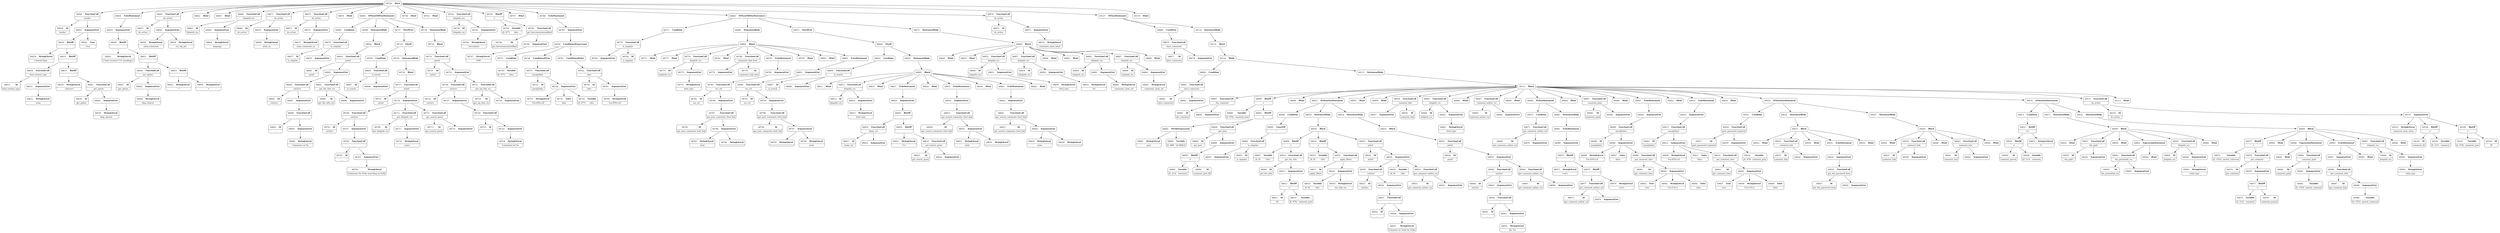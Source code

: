 digraph ast {
node [shape=none];
68629 [label=<<TABLE border='1' cellspacing='0' cellpadding='10' style='rounded' ><TR><TD border='0'>68629</TD><TD border='0'><B>StringLiteral</B></TD></TR><HR/><TR><TD border='0' cellpadding='5' colspan='2'>Content-Type: </TD></TR></TABLE>>];
68628 [label=<<TABLE border='1' cellspacing='0' cellpadding='10' style='rounded' ><TR><TD border='0'>68628</TD><TD border='0'><B>Id</B></TD></TR><HR/><TR><TD border='0' cellpadding='5' colspan='2'>header</TD></TR></TABLE>>];
68631 [label=<<TABLE border='1' cellspacing='0' cellpadding='10' style='rounded' ><TR><TD border='0'>68631</TD><TD border='0'><B>Id</B></TD></TR><HR/><TR><TD border='0' cellpadding='5' colspan='2'>feed_content_type</TD></TR></TABLE>>];
68630 [label=<<TABLE border='1' cellspacing='0' cellpadding='10' style='rounded' ><TR><TD border='0'>68630</TD><TD border='0'><B>BinOP</B></TD></TR><HR/><TR><TD border='0' cellpadding='5' colspan='2'>.</TD></TR></TABLE>>];
68630 -> 68629 [weight=2];
68630 -> 68635 [weight=2];
68633 [label=<<TABLE border='1' cellspacing='0' cellpadding='10' style='rounded' ><TR><TD border='0'>68633</TD><TD border='0'><B>ArgumentList</B></TD></TR></TABLE>>];
68633 -> 68632 [weight=2];
68632 [label=<<TABLE border='1' cellspacing='0' cellpadding='10' style='rounded' ><TR><TD border='0'>68632</TD><TD border='0'><B>StringLiteral</B></TD></TR><HR/><TR><TD border='0' cellpadding='5' colspan='2'>atom</TD></TR></TABLE>>];
68635 [label=<<TABLE border='1' cellspacing='0' cellpadding='10' style='rounded' ><TR><TD border='0'>68635</TD><TD border='0'><B>BinOP</B></TD></TR><HR/><TR><TD border='0' cellpadding='5' colspan='2'>.</TD></TR></TABLE>>];
68635 -> 68634 [weight=2];
68635 -> 68637 [weight=2];
68634 [label=<<TABLE border='1' cellspacing='0' cellpadding='10' style='rounded' ><TR><TD border='0'>68634</TD><TD border='0'><B>FunctionCall</B></TD></TR><HR/><TR><TD border='0' cellpadding='5' colspan='2'>feed_content_type</TD></TR></TABLE>>];
68634 -> 68631 [weight=2];
68634 -> 68633 [weight=2];
68637 [label=<<TABLE border='1' cellspacing='0' cellpadding='10' style='rounded' ><TR><TD border='0'>68637</TD><TD border='0'><B>BinOP</B></TD></TR><HR/><TR><TD border='0' cellpadding='5' colspan='2'>.</TD></TR></TABLE>>];
68637 -> 68636 [weight=2];
68637 -> 68641 [weight=2];
68636 [label=<<TABLE border='1' cellspacing='0' cellpadding='10' style='rounded' ><TR><TD border='0'>68636</TD><TD border='0'><B>StringLiteral</B></TD></TR><HR/><TR><TD border='0' cellpadding='5' colspan='2'>; charset=</TD></TR></TABLE>>];
68639 [label=<<TABLE border='1' cellspacing='0' cellpadding='10' style='rounded' ><TR><TD border='0'>68639</TD><TD border='0'><B>StringLiteral</B></TD></TR><HR/><TR><TD border='0' cellpadding='5' colspan='2'>blog_charset</TD></TR></TABLE>>];
68638 [label=<<TABLE border='1' cellspacing='0' cellpadding='10' style='rounded' ><TR><TD border='0'>68638</TD><TD border='0'><B>Id</B></TD></TR><HR/><TR><TD border='0' cellpadding='5' colspan='2'>get_option</TD></TR></TABLE>>];
68641 [label=<<TABLE border='1' cellspacing='0' cellpadding='10' style='rounded' ><TR><TD border='0'>68641</TD><TD border='0'><B>FunctionCall</B></TD></TR><HR/><TR><TD border='0' cellpadding='5' colspan='2'>get_option</TD></TR></TABLE>>];
68641 -> 68638 [weight=2];
68641 -> 68640 [weight=2];
68640 [label=<<TABLE border='1' cellspacing='0' cellpadding='10' style='rounded' ><TR><TD border='0'>68640</TD><TD border='0'><B>ArgumentList</B></TD></TR></TABLE>>];
68640 -> 68639 [weight=2];
68643 [label=<<TABLE border='1' cellspacing='0' cellpadding='10' style='rounded' ><TR><TD border='0'>68643</TD><TD border='0'><B>ArgumentList</B></TD></TR></TABLE>>];
68643 -> 68630 [weight=2];
68643 -> 68642 [weight=2];
68642 [label=<<TABLE border='1' cellspacing='0' cellpadding='10' style='rounded' ><TR><TD border='0'>68642</TD><TD border='0'><B>True</B></TD></TR><HR/><TR><TD border='0' cellpadding='5' colspan='2'>true</TD></TR></TABLE>>];
68645 [label=<<TABLE border='1' cellspacing='0' cellpadding='10' style='rounded' ><TR><TD border='0'>68645</TD><TD border='0'><B>StringLiteral</B></TD></TR><HR/><TR><TD border='0' cellpadding='5' colspan='2'>&lt;?xml version='1.0' encoding='</TD></TR></TABLE>>];
68644 [label=<<TABLE border='1' cellspacing='0' cellpadding='10' style='rounded' ><TR><TD border='0'>68644</TD><TD border='0'><B>FunctionCall</B></TD></TR><HR/><TR><TD border='0' cellpadding='5' colspan='2'>header</TD></TR></TABLE>>];
68644 -> 68628 [weight=2];
68644 -> 68643 [weight=2];
68647 [label=<<TABLE border='1' cellspacing='0' cellpadding='10' style='rounded' ><TR><TD border='0'>68647</TD><TD border='0'><B>Id</B></TD></TR><HR/><TR><TD border='0' cellpadding='5' colspan='2'>get_option</TD></TR></TABLE>>];
68646 [label=<<TABLE border='1' cellspacing='0' cellpadding='10' style='rounded' ><TR><TD border='0'>68646</TD><TD border='0'><B>BinOP</B></TD></TR><HR/><TR><TD border='0' cellpadding='5' colspan='2'>.</TD></TR></TABLE>>];
68646 -> 68645 [weight=2];
68646 -> 68651 [weight=2];
68649 [label=<<TABLE border='1' cellspacing='0' cellpadding='10' style='rounded' ><TR><TD border='0'>68649</TD><TD border='0'><B>ArgumentList</B></TD></TR></TABLE>>];
68649 -> 68648 [weight=2];
68648 [label=<<TABLE border='1' cellspacing='0' cellpadding='10' style='rounded' ><TR><TD border='0'>68648</TD><TD border='0'><B>StringLiteral</B></TD></TR><HR/><TR><TD border='0' cellpadding='5' colspan='2'>blog_charset</TD></TR></TABLE>>];
68651 [label=<<TABLE border='1' cellspacing='0' cellpadding='10' style='rounded' ><TR><TD border='0'>68651</TD><TD border='0'><B>BinOP</B></TD></TR><HR/><TR><TD border='0' cellpadding='5' colspan='2'>.</TD></TR></TABLE>>];
68651 -> 68650 [weight=2];
68651 -> 68653 [weight=2];
68650 [label=<<TABLE border='1' cellspacing='0' cellpadding='10' style='rounded' ><TR><TD border='0'>68650</TD><TD border='0'><B>FunctionCall</B></TD></TR><HR/><TR><TD border='0' cellpadding='5' colspan='2'>get_option</TD></TR></TABLE>>];
68650 -> 68647 [weight=2];
68650 -> 68649 [weight=2];
68653 [label=<<TABLE border='1' cellspacing='0' cellpadding='10' style='rounded' ><TR><TD border='0'>68653</TD><TD border='0'><B>BinOP</B></TD></TR><HR/><TR><TD border='0' cellpadding='5' colspan='2'>.</TD></TR></TABLE>>];
68653 -> 68652 [weight=2];
68653 -> 68654 [weight=2];
68652 [label=<<TABLE border='1' cellspacing='0' cellpadding='10' style='rounded' ><TR><TD border='0'>68652</TD><TD border='0'><B>StringLiteral</B></TD></TR><HR/><TR><TD border='0' cellpadding='5' colspan='2'>' ?</TD></TR></TABLE>>];
68655 [label=<<TABLE border='1' cellspacing='0' cellpadding='10' style='rounded' ><TR><TD border='0'>68655</TD><TD border='0'><B>ArgumentList</B></TD></TR></TABLE>>];
68655 -> 68646 [weight=2];
68654 [label=<<TABLE border='1' cellspacing='0' cellpadding='10' style='rounded' ><TR><TD border='0'>68654</TD><TD border='0'><B>StringLiteral</B></TD></TR><HR/><TR><TD border='0' cellpadding='5' colspan='2'>&gt;</TD></TR></TABLE>>];
68657 [label=<<TABLE border='1' cellspacing='0' cellpadding='10' style='rounded' ><TR><TD border='0'>68657</TD><TD border='0'><B>Id</B></TD></TR><HR/><TR><TD border='0' cellpadding='5' colspan='2'>do_action</TD></TR></TABLE>>];
68656 [label=<<TABLE border='1' cellspacing='0' cellpadding='10' style='rounded' ><TR><TD border='0'>68656</TD><TD border='0'><B>EchoStatement</B></TD></TR></TABLE>>];
68656 -> 68655 [weight=2];
68659 [label=<<TABLE border='1' cellspacing='0' cellpadding='10' style='rounded' ><TR><TD border='0'>68659</TD><TD border='0'><B>StringLiteral</B></TD></TR><HR/><TR><TD border='0' cellpadding='5' colspan='2'>atom-comments</TD></TR></TABLE>>];
68658 [label=<<TABLE border='1' cellspacing='0' cellpadding='10' style='rounded' ><TR><TD border='0'>68658</TD><TD border='0'><B>StringLiteral</B></TD></TR><HR/><TR><TD border='0' cellpadding='5' colspan='2'>rss_tag_pre</TD></TR></TABLE>>];
68661 [label=<<TABLE border='1' cellspacing='0' cellpadding='10' style='rounded' ><TR><TD border='0'>68661</TD><TD border='0'><B>FunctionCall</B></TD></TR><HR/><TR><TD border='0' cellpadding='5' colspan='2'>do_action</TD></TR></TABLE>>];
68661 -> 68657 [weight=2];
68661 -> 68660 [weight=2];
68660 [label=<<TABLE border='1' cellspacing='0' cellpadding='10' style='rounded' ><TR><TD border='0'>68660</TD><TD border='0'><B>ArgumentList</B></TD></TR></TABLE>>];
68660 -> 68658 [weight=2];
68660 -> 68659 [weight=2];
68663 [label=<<TABLE border='1' cellspacing='0' cellpadding='10' style='rounded' ><TR><TD border='0'>68663</TD><TD border='0'><B>Id</B></TD></TR><HR/><TR><TD border='0' cellpadding='5' colspan='2'>bloginfo_rss</TD></TR></TABLE>>];
68662 [label=<<TABLE border='1' cellspacing='0' cellpadding='10' style='rounded' ><TR><TD border='0'>68662</TD><TD border='0'><B>Html</B></TD></TR></TABLE>>];
68665 [label=<<TABLE border='1' cellspacing='0' cellpadding='10' style='rounded' ><TR><TD border='0'>68665</TD><TD border='0'><B>ArgumentList</B></TD></TR></TABLE>>];
68665 -> 68664 [weight=2];
68664 [label=<<TABLE border='1' cellspacing='0' cellpadding='10' style='rounded' ><TR><TD border='0'>68664</TD><TD border='0'><B>StringLiteral</B></TD></TR><HR/><TR><TD border='0' cellpadding='5' colspan='2'>language</TD></TR></TABLE>>];
68667 [label=<<TABLE border='1' cellspacing='0' cellpadding='10' style='rounded' ><TR><TD border='0'>68667</TD><TD border='0'><B>Html</B></TD></TR></TABLE>>];
68666 [label=<<TABLE border='1' cellspacing='0' cellpadding='10' style='rounded' ><TR><TD border='0'>68666</TD><TD border='0'><B>FunctionCall</B></TD></TR><HR/><TR><TD border='0' cellpadding='5' colspan='2'>bloginfo_rss</TD></TR></TABLE>>];
68666 -> 68663 [weight=2];
68666 -> 68665 [weight=2];
68669 [label=<<TABLE border='1' cellspacing='0' cellpadding='10' style='rounded' ><TR><TD border='0'>68669</TD><TD border='0'><B>StringLiteral</B></TD></TR><HR/><TR><TD border='0' cellpadding='5' colspan='2'>atom_ns</TD></TR></TABLE>>];
68668 [label=<<TABLE border='1' cellspacing='0' cellpadding='10' style='rounded' ><TR><TD border='0'>68668</TD><TD border='0'><B>Id</B></TD></TR><HR/><TR><TD border='0' cellpadding='5' colspan='2'>do_action</TD></TR></TABLE>>];
68671 [label=<<TABLE border='1' cellspacing='0' cellpadding='10' style='rounded' ><TR><TD border='0'>68671</TD><TD border='0'><B>FunctionCall</B></TD></TR><HR/><TR><TD border='0' cellpadding='5' colspan='2'>do_action</TD></TR></TABLE>>];
68671 -> 68668 [weight=2];
68671 -> 68670 [weight=2];
68670 [label=<<TABLE border='1' cellspacing='0' cellpadding='10' style='rounded' ><TR><TD border='0'>68670</TD><TD border='0'><B>ArgumentList</B></TD></TR></TABLE>>];
68670 -> 68669 [weight=2];
68673 [label=<<TABLE border='1' cellspacing='0' cellpadding='10' style='rounded' ><TR><TD border='0'>68673</TD><TD border='0'><B>StringLiteral</B></TD></TR><HR/><TR><TD border='0' cellpadding='5' colspan='2'>atom_comments_ns</TD></TR></TABLE>>];
68672 [label=<<TABLE border='1' cellspacing='0' cellpadding='10' style='rounded' ><TR><TD border='0'>68672</TD><TD border='0'><B>Id</B></TD></TR><HR/><TR><TD border='0' cellpadding='5' colspan='2'>do_action</TD></TR></TABLE>>];
68675 [label=<<TABLE border='1' cellspacing='0' cellpadding='10' style='rounded' ><TR><TD border='0'>68675</TD><TD border='0'><B>FunctionCall</B></TD></TR><HR/><TR><TD border='0' cellpadding='5' colspan='2'>do_action</TD></TR></TABLE>>];
68675 -> 68672 [weight=2];
68675 -> 68674 [weight=2];
68674 [label=<<TABLE border='1' cellspacing='0' cellpadding='10' style='rounded' ><TR><TD border='0'>68674</TD><TD border='0'><B>ArgumentList</B></TD></TR></TABLE>>];
68674 -> 68673 [weight=2];
68677 [label=<<TABLE border='1' cellspacing='0' cellpadding='10' style='rounded' ><TR><TD border='0'>68677</TD><TD border='0'><B>Id</B></TD></TR><HR/><TR><TD border='0' cellpadding='5' colspan='2'>is_singular</TD></TR></TABLE>>];
68676 [label=<<TABLE border='1' cellspacing='0' cellpadding='10' style='rounded' ><TR><TD border='0'>68676</TD><TD border='0'><B>Html</B></TD></TR></TABLE>>];
68679 [label=<<TABLE border='1' cellspacing='0' cellpadding='10' style='rounded' ><TR><TD border='0'>68679</TD><TD border='0'><B>FunctionCall</B></TD></TR><HR/><TR><TD border='0' cellpadding='5' colspan='2'>is_singular</TD></TR></TABLE>>];
68679 -> 68677 [weight=2];
68679 -> 68678 [weight=2];
68678 [label=<<TABLE border='1' cellspacing='0' cellpadding='10' style='rounded' ><TR><TD border='0'>68678</TD><TD border='0'><B>ArgumentList</B></TD></TR></TABLE>>];
68681 [label=<<TABLE border='1' cellspacing='0' cellpadding='10' style='rounded' ><TR><TD border='0'>68681</TD><TD border='0'><B>Id</B></TD></TR><HR/><TR><TD border='0' cellpadding='5' colspan='2'>printf</TD></TR></TABLE>>];
68680 [label=<<TABLE border='1' cellspacing='0' cellpadding='10' style='rounded' ><TR><TD border='0'>68680</TD><TD border='0'><B>Condition</B></TD></TR></TABLE>>];
68680 -> 68679 [weight=2];
68683 [label=<<TABLE border='1' cellspacing='0' cellpadding='10' style='rounded' ><TR><TD border='0'>68683</TD><TD border='0'><B>Id</B></TD></TR><HR/><TR><TD border='0' cellpadding='5' colspan='2'>__</TD></TR></TABLE>>];
68682 [label=<<TABLE border='1' cellspacing='0' cellpadding='10' style='rounded' ><TR><TD border='0'>68682</TD><TD border='0'><B>Id</B></TD></TR><HR/><TR><TD border='0' cellpadding='5' colspan='2'>ent2ncr</TD></TR></TABLE>>];
68685 [label=<<TABLE border='1' cellspacing='0' cellpadding='10' style='rounded' ><TR><TD border='0'>68685</TD><TD border='0'><B>ArgumentList</B></TD></TR></TABLE>>];
68685 -> 68684 [weight=2];
68684 [label=<<TABLE border='1' cellspacing='0' cellpadding='10' style='rounded' ><TR><TD border='0'>68684</TD><TD border='0'><B>StringLiteral</B></TD></TR><HR/><TR><TD border='0' cellpadding='5' colspan='2'>Comments on %s</TD></TR></TABLE>>];
68687 [label=<<TABLE border='1' cellspacing='0' cellpadding='10' style='rounded' ><TR><TD border='0'>68687</TD><TD border='0'><B>ArgumentList</B></TD></TR></TABLE>>];
68687 -> 68686 [weight=2];
68686 [label=<<TABLE border='1' cellspacing='0' cellpadding='10' style='rounded' ><TR><TD border='0'>68686</TD><TD border='0'><B>FunctionCall</B></TD></TR><HR/><TR><TD border='0' cellpadding='5' colspan='2'>__</TD></TR></TABLE>>];
68686 -> 68683 [weight=2];
68686 -> 68685 [weight=2];
68689 [label=<<TABLE border='1' cellspacing='0' cellpadding='10' style='rounded' ><TR><TD border='0'>68689</TD><TD border='0'><B>Id</B></TD></TR><HR/><TR><TD border='0' cellpadding='5' colspan='2'>get_the_title_rss</TD></TR></TABLE>>];
68688 [label=<<TABLE border='1' cellspacing='0' cellpadding='10' style='rounded' ><TR><TD border='0'>68688</TD><TD border='0'><B>FunctionCall</B></TD></TR><HR/><TR><TD border='0' cellpadding='5' colspan='2'>ent2ncr</TD></TR></TABLE>>];
68688 -> 68682 [weight=2];
68688 -> 68687 [weight=2];
68691 [label=<<TABLE border='1' cellspacing='0' cellpadding='10' style='rounded' ><TR><TD border='0'>68691</TD><TD border='0'><B>FunctionCall</B></TD></TR><HR/><TR><TD border='0' cellpadding='5' colspan='2'>get_the_title_rss</TD></TR></TABLE>>];
68691 -> 68689 [weight=2];
68691 -> 68690 [weight=2];
68690 [label=<<TABLE border='1' cellspacing='0' cellpadding='10' style='rounded' ><TR><TD border='0'>68690</TD><TD border='0'><B>ArgumentList</B></TD></TR></TABLE>>];
68693 [label=<<TABLE border='1' cellspacing='0' cellpadding='10' style='rounded' ><TR><TD border='0'>68693</TD><TD border='0'><B>FunctionCall</B></TD></TR><HR/><TR><TD border='0' cellpadding='5' colspan='2'>printf</TD></TR></TABLE>>];
68693 -> 68681 [weight=2];
68693 -> 68692 [weight=2];
68692 [label=<<TABLE border='1' cellspacing='0' cellpadding='10' style='rounded' ><TR><TD border='0'>68692</TD><TD border='0'><B>ArgumentList</B></TD></TR></TABLE>>];
68692 -> 68688 [weight=2];
68692 -> 68691 [weight=2];
68695 [label=<<TABLE border='1' cellspacing='0' cellpadding='10' style='rounded' ><TR><TD border='0'>68695</TD><TD border='0'><B>IfThenElifElseStatement</B></TD></TR></TABLE>>];
68695 -> 68680 [weight=2];
68695 -> 68696 [weight=2];
68695 -> 68737 [weight=2];
68695 -> 68736 [weight=2];
68694 [label=<<TABLE border='1' cellspacing='0' cellpadding='10' style='rounded' ><TR><TD border='0'>68694</TD><TD border='0'><B>Block</B></TD></TR></TABLE>>];
68694 -> 68693 [weight=2];
68697 [label=<<TABLE border='1' cellspacing='0' cellpadding='10' style='rounded' ><TR><TD border='0'>68697</TD><TD border='0'><B>Id</B></TD></TR><HR/><TR><TD border='0' cellpadding='5' colspan='2'>is_search</TD></TR></TABLE>>];
68696 [label=<<TABLE border='1' cellspacing='0' cellpadding='10' style='rounded' ><TR><TD border='0'>68696</TD><TD border='0'><B>StatementBody</B></TD></TR></TABLE>>];
68696 -> 68694 [weight=2];
68699 [label=<<TABLE border='1' cellspacing='0' cellpadding='10' style='rounded' ><TR><TD border='0'>68699</TD><TD border='0'><B>FunctionCall</B></TD></TR><HR/><TR><TD border='0' cellpadding='5' colspan='2'>is_search</TD></TR></TABLE>>];
68699 -> 68697 [weight=2];
68699 -> 68698 [weight=2];
68698 [label=<<TABLE border='1' cellspacing='0' cellpadding='10' style='rounded' ><TR><TD border='0'>68698</TD><TD border='0'><B>ArgumentList</B></TD></TR></TABLE>>];
68701 [label=<<TABLE border='1' cellspacing='0' cellpadding='10' style='rounded' ><TR><TD border='0'>68701</TD><TD border='0'><B>Id</B></TD></TR><HR/><TR><TD border='0' cellpadding='5' colspan='2'>printf</TD></TR></TABLE>>];
68700 [label=<<TABLE border='1' cellspacing='0' cellpadding='10' style='rounded' ><TR><TD border='0'>68700</TD><TD border='0'><B>Condition</B></TD></TR></TABLE>>];
68700 -> 68699 [weight=2];
68703 [label=<<TABLE border='1' cellspacing='0' cellpadding='10' style='rounded' ><TR><TD border='0'>68703</TD><TD border='0'><B>Id</B></TD></TR><HR/><TR><TD border='0' cellpadding='5' colspan='2'>__</TD></TR></TABLE>>];
68702 [label=<<TABLE border='1' cellspacing='0' cellpadding='10' style='rounded' ><TR><TD border='0'>68702</TD><TD border='0'><B>Id</B></TD></TR><HR/><TR><TD border='0' cellpadding='5' colspan='2'>ent2ncr</TD></TR></TABLE>>];
68705 [label=<<TABLE border='1' cellspacing='0' cellpadding='10' style='rounded' ><TR><TD border='0'>68705</TD><TD border='0'><B>ArgumentList</B></TD></TR></TABLE>>];
68705 -> 68704 [weight=2];
68704 [label=<<TABLE border='1' cellspacing='0' cellpadding='10' style='rounded' ><TR><TD border='0'>68704</TD><TD border='0'><B>StringLiteral</B></TD></TR><HR/><TR><TD border='0' cellpadding='5' colspan='2'>Comments for %1$s searching on %2$s</TD></TR></TABLE>>];
68707 [label=<<TABLE border='1' cellspacing='0' cellpadding='10' style='rounded' ><TR><TD border='0'>68707</TD><TD border='0'><B>ArgumentList</B></TD></TR></TABLE>>];
68707 -> 68706 [weight=2];
68706 [label=<<TABLE border='1' cellspacing='0' cellpadding='10' style='rounded' ><TR><TD border='0'>68706</TD><TD border='0'><B>FunctionCall</B></TD></TR><HR/><TR><TD border='0' cellpadding='5' colspan='2'>__</TD></TR></TABLE>>];
68706 -> 68703 [weight=2];
68706 -> 68705 [weight=2];
68709 [label=<<TABLE border='1' cellspacing='0' cellpadding='10' style='rounded' ><TR><TD border='0'>68709</TD><TD border='0'><B>Id</B></TD></TR><HR/><TR><TD border='0' cellpadding='5' colspan='2'>get_bloginfo_rss</TD></TR></TABLE>>];
68708 [label=<<TABLE border='1' cellspacing='0' cellpadding='10' style='rounded' ><TR><TD border='0'>68708</TD><TD border='0'><B>FunctionCall</B></TD></TR><HR/><TR><TD border='0' cellpadding='5' colspan='2'>ent2ncr</TD></TR></TABLE>>];
68708 -> 68702 [weight=2];
68708 -> 68707 [weight=2];
68711 [label=<<TABLE border='1' cellspacing='0' cellpadding='10' style='rounded' ><TR><TD border='0'>68711</TD><TD border='0'><B>ArgumentList</B></TD></TR></TABLE>>];
68711 -> 68710 [weight=2];
68710 [label=<<TABLE border='1' cellspacing='0' cellpadding='10' style='rounded' ><TR><TD border='0'>68710</TD><TD border='0'><B>StringLiteral</B></TD></TR><HR/><TR><TD border='0' cellpadding='5' colspan='2'>name</TD></TR></TABLE>>];
68713 [label=<<TABLE border='1' cellspacing='0' cellpadding='10' style='rounded' ><TR><TD border='0'>68713</TD><TD border='0'><B>Id</B></TD></TR><HR/><TR><TD border='0' cellpadding='5' colspan='2'>get_search_query</TD></TR></TABLE>>];
68712 [label=<<TABLE border='1' cellspacing='0' cellpadding='10' style='rounded' ><TR><TD border='0'>68712</TD><TD border='0'><B>FunctionCall</B></TD></TR><HR/><TR><TD border='0' cellpadding='5' colspan='2'>get_bloginfo_rss</TD></TR></TABLE>>];
68712 -> 68709 [weight=2];
68712 -> 68711 [weight=2];
68715 [label=<<TABLE border='1' cellspacing='0' cellpadding='10' style='rounded' ><TR><TD border='0'>68715</TD><TD border='0'><B>FunctionCall</B></TD></TR><HR/><TR><TD border='0' cellpadding='5' colspan='2'>get_search_query</TD></TR></TABLE>>];
68715 -> 68713 [weight=2];
68715 -> 68714 [weight=2];
68714 [label=<<TABLE border='1' cellspacing='0' cellpadding='10' style='rounded' ><TR><TD border='0'>68714</TD><TD border='0'><B>ArgumentList</B></TD></TR></TABLE>>];
68717 [label=<<TABLE border='1' cellspacing='0' cellpadding='10' style='rounded' ><TR><TD border='0'>68717</TD><TD border='0'><B>FunctionCall</B></TD></TR><HR/><TR><TD border='0' cellpadding='5' colspan='2'>printf</TD></TR></TABLE>>];
68717 -> 68701 [weight=2];
68717 -> 68716 [weight=2];
68716 [label=<<TABLE border='1' cellspacing='0' cellpadding='10' style='rounded' ><TR><TD border='0'>68716</TD><TD border='0'><B>ArgumentList</B></TD></TR></TABLE>>];
68716 -> 68708 [weight=2];
68716 -> 68712 [weight=2];
68716 -> 68715 [weight=2];
68719 [label=<<TABLE border='1' cellspacing='0' cellpadding='10' style='rounded' ><TR><TD border='0'>68719</TD><TD border='0'><B>ElseIf</B></TD></TR></TABLE>>];
68719 -> 68700 [weight=2];
68719 -> 68720 [weight=2];
68718 [label=<<TABLE border='1' cellspacing='0' cellpadding='10' style='rounded' ><TR><TD border='0'>68718</TD><TD border='0'><B>Block</B></TD></TR></TABLE>>];
68718 -> 68717 [weight=2];
68721 [label=<<TABLE border='1' cellspacing='0' cellpadding='10' style='rounded' ><TR><TD border='0'>68721</TD><TD border='0'><B>Id</B></TD></TR><HR/><TR><TD border='0' cellpadding='5' colspan='2'>printf</TD></TR></TABLE>>];
68720 [label=<<TABLE border='1' cellspacing='0' cellpadding='10' style='rounded' ><TR><TD border='0'>68720</TD><TD border='0'><B>StatementBody</B></TD></TR></TABLE>>];
68720 -> 68718 [weight=2];
68723 [label=<<TABLE border='1' cellspacing='0' cellpadding='10' style='rounded' ><TR><TD border='0'>68723</TD><TD border='0'><B>Id</B></TD></TR><HR/><TR><TD border='0' cellpadding='5' colspan='2'>__</TD></TR></TABLE>>];
68722 [label=<<TABLE border='1' cellspacing='0' cellpadding='10' style='rounded' ><TR><TD border='0'>68722</TD><TD border='0'><B>Id</B></TD></TR><HR/><TR><TD border='0' cellpadding='5' colspan='2'>ent2ncr</TD></TR></TABLE>>];
68725 [label=<<TABLE border='1' cellspacing='0' cellpadding='10' style='rounded' ><TR><TD border='0'>68725</TD><TD border='0'><B>ArgumentList</B></TD></TR></TABLE>>];
68725 -> 68724 [weight=2];
68724 [label=<<TABLE border='1' cellspacing='0' cellpadding='10' style='rounded' ><TR><TD border='0'>68724</TD><TD border='0'><B>StringLiteral</B></TD></TR><HR/><TR><TD border='0' cellpadding='5' colspan='2'>Comments for %s</TD></TR></TABLE>>];
68727 [label=<<TABLE border='1' cellspacing='0' cellpadding='10' style='rounded' ><TR><TD border='0'>68727</TD><TD border='0'><B>ArgumentList</B></TD></TR></TABLE>>];
68727 -> 68726 [weight=2];
68726 [label=<<TABLE border='1' cellspacing='0' cellpadding='10' style='rounded' ><TR><TD border='0'>68726</TD><TD border='0'><B>FunctionCall</B></TD></TR><HR/><TR><TD border='0' cellpadding='5' colspan='2'>__</TD></TR></TABLE>>];
68726 -> 68723 [weight=2];
68726 -> 68725 [weight=2];
68729 [label=<<TABLE border='1' cellspacing='0' cellpadding='10' style='rounded' ><TR><TD border='0'>68729</TD><TD border='0'><B>Id</B></TD></TR><HR/><TR><TD border='0' cellpadding='5' colspan='2'>get_wp_title_rss</TD></TR></TABLE>>];
68728 [label=<<TABLE border='1' cellspacing='0' cellpadding='10' style='rounded' ><TR><TD border='0'>68728</TD><TD border='0'><B>FunctionCall</B></TD></TR><HR/><TR><TD border='0' cellpadding='5' colspan='2'>ent2ncr</TD></TR></TABLE>>];
68728 -> 68722 [weight=2];
68728 -> 68727 [weight=2];
68731 [label=<<TABLE border='1' cellspacing='0' cellpadding='10' style='rounded' ><TR><TD border='0'>68731</TD><TD border='0'><B>FunctionCall</B></TD></TR><HR/><TR><TD border='0' cellpadding='5' colspan='2'>get_wp_title_rss</TD></TR></TABLE>>];
68731 -> 68729 [weight=2];
68731 -> 68730 [weight=2];
68730 [label=<<TABLE border='1' cellspacing='0' cellpadding='10' style='rounded' ><TR><TD border='0'>68730</TD><TD border='0'><B>ArgumentList</B></TD></TR></TABLE>>];
68733 [label=<<TABLE border='1' cellspacing='0' cellpadding='10' style='rounded' ><TR><TD border='0'>68733</TD><TD border='0'><B>FunctionCall</B></TD></TR><HR/><TR><TD border='0' cellpadding='5' colspan='2'>printf</TD></TR></TABLE>>];
68733 -> 68721 [weight=2];
68733 -> 68732 [weight=2];
68732 [label=<<TABLE border='1' cellspacing='0' cellpadding='10' style='rounded' ><TR><TD border='0'>68732</TD><TD border='0'><B>ArgumentList</B></TD></TR></TABLE>>];
68732 -> 68728 [weight=2];
68732 -> 68731 [weight=2];
68734 [label=<<TABLE border='1' cellspacing='0' cellpadding='10' style='rounded' ><TR><TD border='0'>68734</TD><TD border='0'><B>Block</B></TD></TR></TABLE>>];
68734 -> 68733 [weight=2];
68737 [label=<<TABLE border='1' cellspacing='0' cellpadding='10' style='rounded' ><TR><TD border='0'>68737</TD><TD border='0'><B>ElseIfList</B></TD></TR></TABLE>>];
68737 -> 68719 [weight=2];
68736 [label=<<TABLE border='1' cellspacing='0' cellpadding='10' style='rounded' ><TR><TD border='0'>68736</TD><TD border='0'><B>StatementBody</B></TD></TR></TABLE>>];
68736 -> 68734 [weight=2];
68739 [label=<<TABLE border='1' cellspacing='0' cellpadding='10' style='rounded' ><TR><TD border='0'>68739</TD><TD border='0'><B>Id</B></TD></TR><HR/><TR><TD border='0' cellpadding='5' colspan='2'>bloginfo_rss</TD></TR></TABLE>>];
68738 [label=<<TABLE border='1' cellspacing='0' cellpadding='10' style='rounded' ><TR><TD border='0'>68738</TD><TD border='0'><B>Html</B></TD></TR></TABLE>>];
68741 [label=<<TABLE border='1' cellspacing='0' cellpadding='10' style='rounded' ><TR><TD border='0'>68741</TD><TD border='0'><B>ArgumentList</B></TD></TR></TABLE>>];
68741 -> 68740 [weight=2];
68740 [label=<<TABLE border='1' cellspacing='0' cellpadding='10' style='rounded' ><TR><TD border='0'>68740</TD><TD border='0'><B>StringLiteral</B></TD></TR><HR/><TR><TD border='0' cellpadding='5' colspan='2'>description</TD></TR></TABLE>>];
68743 [label=<<TABLE border='1' cellspacing='0' cellpadding='10' style='rounded' ><TR><TD border='0'>68743</TD><TD border='0'><B>Html</B></TD></TR></TABLE>>];
68742 [label=<<TABLE border='1' cellspacing='0' cellpadding='10' style='rounded' ><TR><TD border='0'>68742</TD><TD border='0'><B>FunctionCall</B></TD></TR><HR/><TR><TD border='0' cellpadding='5' colspan='2'>bloginfo_rss</TD></TR></TABLE>>];
68742 -> 68739 [weight=2];
68742 -> 68741 [weight=2];
68745 [label=<<TABLE border='1' cellspacing='0' cellpadding='10' style='rounded' ><TR><TD border='0'>68745</TD><TD border='0'><B>BinOP</B></TD></TR><HR/><TR><TD border='0' cellpadding='5' colspan='2'>=</TD></TR></TABLE>>];
68745 -> 68744 [weight=2];
68745 -> 68749 [weight=2];
68744 [label=<<TABLE border='1' cellspacing='0' cellpadding='10' style='rounded' ><TR><TD border='0'>68744</TD><TD border='0'><B>Variable</B></TD></TR><HR/><TR><TD border='0' cellpadding='5'>(0, 477)</TD><TD border='0' cellpadding='5'>date</TD></TR></TABLE>>];
68747 [label=<<TABLE border='1' cellspacing='0' cellpadding='10' style='rounded' ><TR><TD border='0'>68747</TD><TD border='0'><B>StringLiteral</B></TD></TR><HR/><TR><TD border='0' cellpadding='5' colspan='2'>GMT</TD></TR></TABLE>>];
68746 [label=<<TABLE border='1' cellspacing='0' cellpadding='10' style='rounded' ><TR><TD border='0'>68746</TD><TD border='0'><B>Id</B></TD></TR><HR/><TR><TD border='0' cellpadding='5' colspan='2'>get_lastcommentmodified</TD></TR></TABLE>>];
68749 [label=<<TABLE border='1' cellspacing='0' cellpadding='10' style='rounded' ><TR><TD border='0'>68749</TD><TD border='0'><B>FunctionCall</B></TD></TR><HR/><TR><TD border='0' cellpadding='5' colspan='2'>get_lastcommentmodified</TD></TR></TABLE>>];
68749 -> 68746 [weight=2];
68749 -> 68748 [weight=2];
68748 [label=<<TABLE border='1' cellspacing='0' cellpadding='10' style='rounded' ><TR><TD border='0'>68748</TD><TD border='0'><B>ArgumentList</B></TD></TR></TABLE>>];
68748 -> 68747 [weight=2];
68751 [label=<<TABLE border='1' cellspacing='0' cellpadding='10' style='rounded' ><TR><TD border='0'>68751</TD><TD border='0'><B>Condition</B></TD></TR></TABLE>>];
68751 -> 68750 [weight=2];
68750 [label=<<TABLE border='1' cellspacing='0' cellpadding='10' style='rounded' ><TR><TD border='0'>68750</TD><TD border='0'><B>Variable</B></TD></TR><HR/><TR><TD border='0' cellpadding='5'>(0, 477)</TD><TD border='0' cellpadding='5'>date</TD></TR></TABLE>>];
68753 [label=<<TABLE border='1' cellspacing='0' cellpadding='10' style='rounded' ><TR><TD border='0'>68753</TD><TD border='0'><B>StringLiteral</B></TD></TR><HR/><TR><TD border='0' cellpadding='5' colspan='2'>Y-m-dTH:i:sZ</TD></TR></TABLE>>];
68752 [label=<<TABLE border='1' cellspacing='0' cellpadding='10' style='rounded' ><TR><TD border='0'>68752</TD><TD border='0'><B>Id</B></TD></TR><HR/><TR><TD border='0' cellpadding='5' colspan='2'>mysql2date</TD></TR></TABLE>>];
68755 [label=<<TABLE border='1' cellspacing='0' cellpadding='10' style='rounded' ><TR><TD border='0'>68755</TD><TD border='0'><B>False</B></TD></TR><HR/><TR><TD border='0' cellpadding='5' colspan='2'>false</TD></TR></TABLE>>];
68754 [label=<<TABLE border='1' cellspacing='0' cellpadding='10' style='rounded' ><TR><TD border='0'>68754</TD><TD border='0'><B>Variable</B></TD></TR><HR/><TR><TD border='0' cellpadding='5'>(0, 477)</TD><TD border='0' cellpadding='5'>date</TD></TR></TABLE>>];
68757 [label=<<TABLE border='1' cellspacing='0' cellpadding='10' style='rounded' ><TR><TD border='0'>68757</TD><TD border='0'><B>FunctionCall</B></TD></TR><HR/><TR><TD border='0' cellpadding='5' colspan='2'>mysql2date</TD></TR></TABLE>>];
68757 -> 68752 [weight=2];
68757 -> 68756 [weight=2];
68756 [label=<<TABLE border='1' cellspacing='0' cellpadding='10' style='rounded' ><TR><TD border='0'>68756</TD><TD border='0'><B>ArgumentList</B></TD></TR></TABLE>>];
68756 -> 68753 [weight=2];
68756 -> 68754 [weight=2];
68756 -> 68755 [weight=2];
68759 [label=<<TABLE border='1' cellspacing='0' cellpadding='10' style='rounded' ><TR><TD border='0'>68759</TD><TD border='0'><B>Id</B></TD></TR><HR/><TR><TD border='0' cellpadding='5' colspan='2'>date</TD></TR></TABLE>>];
68758 [label=<<TABLE border='1' cellspacing='0' cellpadding='10' style='rounded' ><TR><TD border='0'>68758</TD><TD border='0'><B>ConditionalTrue</B></TD></TR></TABLE>>];
68758 -> 68757 [weight=2];
68761 [label=<<TABLE border='1' cellspacing='0' cellpadding='10' style='rounded' ><TR><TD border='0'>68761</TD><TD border='0'><B>ArgumentList</B></TD></TR></TABLE>>];
68761 -> 68760 [weight=2];
68760 [label=<<TABLE border='1' cellspacing='0' cellpadding='10' style='rounded' ><TR><TD border='0'>68760</TD><TD border='0'><B>StringLiteral</B></TD></TR><HR/><TR><TD border='0' cellpadding='5' colspan='2'>Y-m-dTH:i:sZ</TD></TR></TABLE>>];
68763 [label=<<TABLE border='1' cellspacing='0' cellpadding='10' style='rounded' ><TR><TD border='0'>68763</TD><TD border='0'><B>ConditionalFalse</B></TD></TR></TABLE>>];
68763 -> 68762 [weight=2];
68762 [label=<<TABLE border='1' cellspacing='0' cellpadding='10' style='rounded' ><TR><TD border='0'>68762</TD><TD border='0'><B>FunctionCall</B></TD></TR><HR/><TR><TD border='0' cellpadding='5' colspan='2'>date</TD></TR></TABLE>>];
68762 -> 68759 [weight=2];
68762 -> 68761 [weight=2];
68765 [label=<<TABLE border='1' cellspacing='0' cellpadding='10' style='rounded' ><TR><TD border='0'>68765</TD><TD border='0'><B>ArgumentList</B></TD></TR></TABLE>>];
68765 -> 68764 [weight=2];
68764 [label=<<TABLE border='1' cellspacing='0' cellpadding='10' style='rounded' ><TR><TD border='0'>68764</TD><TD border='0'><B>ConditionalExpression</B></TD></TR></TABLE>>];
68764 -> 68751 [weight=2];
68764 -> 68758 [weight=2];
68764 -> 68763 [weight=2];
68767 [label=<<TABLE border='1' cellspacing='0' cellpadding='10' style='rounded' ><TR><TD border='0'>68767</TD><TD border='0'><B>Html</B></TD></TR></TABLE>>];
68766 [label=<<TABLE border='1' cellspacing='0' cellpadding='10' style='rounded' ><TR><TD border='0'>68766</TD><TD border='0'><B>EchoStatement</B></TD></TR></TABLE>>];
68766 -> 68765 [weight=2];
68769 [label=<<TABLE border='1' cellspacing='0' cellpadding='10' style='rounded' ><TR><TD border='0'>68769</TD><TD border='0'><B>ArgumentList</B></TD></TR></TABLE>>];
68768 [label=<<TABLE border='1' cellspacing='0' cellpadding='10' style='rounded' ><TR><TD border='0'>68768</TD><TD border='0'><B>Id</B></TD></TR><HR/><TR><TD border='0' cellpadding='5' colspan='2'>is_singular</TD></TR></TABLE>>];
68771 [label=<<TABLE border='1' cellspacing='0' cellpadding='10' style='rounded' ><TR><TD border='0'>68771</TD><TD border='0'><B>Condition</B></TD></TR></TABLE>>];
68771 -> 68770 [weight=2];
68770 [label=<<TABLE border='1' cellspacing='0' cellpadding='10' style='rounded' ><TR><TD border='0'>68770</TD><TD border='0'><B>FunctionCall</B></TD></TR><HR/><TR><TD border='0' cellpadding='5' colspan='2'>is_singular</TD></TR></TABLE>>];
68770 -> 68768 [weight=2];
68770 -> 68769 [weight=2];
68773 [label=<<TABLE border='1' cellspacing='0' cellpadding='10' style='rounded' ><TR><TD border='0'>68773</TD><TD border='0'><B>Id</B></TD></TR><HR/><TR><TD border='0' cellpadding='5' colspan='2'>bloginfo_rss</TD></TR></TABLE>>];
68772 [label=<<TABLE border='1' cellspacing='0' cellpadding='10' style='rounded' ><TR><TD border='0'>68772</TD><TD border='0'><B>Html</B></TD></TR></TABLE>>];
68775 [label=<<TABLE border='1' cellspacing='0' cellpadding='10' style='rounded' ><TR><TD border='0'>68775</TD><TD border='0'><B>ArgumentList</B></TD></TR></TABLE>>];
68775 -> 68774 [weight=2];
68774 [label=<<TABLE border='1' cellspacing='0' cellpadding='10' style='rounded' ><TR><TD border='0'>68774</TD><TD border='0'><B>StringLiteral</B></TD></TR><HR/><TR><TD border='0' cellpadding='5' colspan='2'>html_type</TD></TR></TABLE>>];
68777 [label=<<TABLE border='1' cellspacing='0' cellpadding='10' style='rounded' ><TR><TD border='0'>68777</TD><TD border='0'><B>Html</B></TD></TR></TABLE>>];
68776 [label=<<TABLE border='1' cellspacing='0' cellpadding='10' style='rounded' ><TR><TD border='0'>68776</TD><TD border='0'><B>FunctionCall</B></TD></TR><HR/><TR><TD border='0' cellpadding='5' colspan='2'>bloginfo_rss</TD></TR></TABLE>>];
68776 -> 68773 [weight=2];
68776 -> 68775 [weight=2];
68779 [label=<<TABLE border='1' cellspacing='0' cellpadding='10' style='rounded' ><TR><TD border='0'>68779</TD><TD border='0'><B>ArgumentList</B></TD></TR></TABLE>>];
68778 [label=<<TABLE border='1' cellspacing='0' cellpadding='10' style='rounded' ><TR><TD border='0'>68778</TD><TD border='0'><B>Id</B></TD></TR><HR/><TR><TD border='0' cellpadding='5' colspan='2'>comments_link_feed</TD></TR></TABLE>>];
68781 [label=<<TABLE border='1' cellspacing='0' cellpadding='10' style='rounded' ><TR><TD border='0'>68781</TD><TD border='0'><B>Html</B></TD></TR></TABLE>>];
68780 [label=<<TABLE border='1' cellspacing='0' cellpadding='10' style='rounded' ><TR><TD border='0'>68780</TD><TD border='0'><B>FunctionCall</B></TD></TR><HR/><TR><TD border='0' cellpadding='5' colspan='2'>comments_link_feed</TD></TR></TABLE>>];
68780 -> 68778 [weight=2];
68780 -> 68779 [weight=2];
68783 [label=<<TABLE border='1' cellspacing='0' cellpadding='10' style='rounded' ><TR><TD border='0'>68783</TD><TD border='0'><B>Id</B></TD></TR><HR/><TR><TD border='0' cellpadding='5' colspan='2'>get_post_comments_feed_link</TD></TR></TABLE>>];
68782 [label=<<TABLE border='1' cellspacing='0' cellpadding='10' style='rounded' ><TR><TD border='0'>68782</TD><TD border='0'><B>Id</B></TD></TR><HR/><TR><TD border='0' cellpadding='5' colspan='2'>esc_url</TD></TR></TABLE>>];
68785 [label=<<TABLE border='1' cellspacing='0' cellpadding='10' style='rounded' ><TR><TD border='0'>68785</TD><TD border='0'><B>StringLiteral</B></TD></TR><HR/><TR><TD border='0' cellpadding='5' colspan='2'>atom</TD></TR></TABLE>>];
68784 [label=<<TABLE border='1' cellspacing='0' cellpadding='10' style='rounded' ><TR><TD border='0'>68784</TD><TD border='0'><B>StringLiteral</B></TD></TR><HR/><TR><TD border='0' cellpadding='5' colspan='2'></TD></TR></TABLE>>];
68787 [label=<<TABLE border='1' cellspacing='0' cellpadding='10' style='rounded' ><TR><TD border='0'>68787</TD><TD border='0'><B>FunctionCall</B></TD></TR><HR/><TR><TD border='0' cellpadding='5' colspan='2'>get_post_comments_feed_link</TD></TR></TABLE>>];
68787 -> 68783 [weight=2];
68787 -> 68786 [weight=2];
68786 [label=<<TABLE border='1' cellspacing='0' cellpadding='10' style='rounded' ><TR><TD border='0'>68786</TD><TD border='0'><B>ArgumentList</B></TD></TR></TABLE>>];
68786 -> 68784 [weight=2];
68786 -> 68785 [weight=2];
68789 [label=<<TABLE border='1' cellspacing='0' cellpadding='10' style='rounded' ><TR><TD border='0'>68789</TD><TD border='0'><B>FunctionCall</B></TD></TR><HR/><TR><TD border='0' cellpadding='5' colspan='2'>esc_url</TD></TR></TABLE>>];
68789 -> 68782 [weight=2];
68789 -> 68788 [weight=2];
68788 [label=<<TABLE border='1' cellspacing='0' cellpadding='10' style='rounded' ><TR><TD border='0'>68788</TD><TD border='0'><B>ArgumentList</B></TD></TR></TABLE>>];
68788 -> 68787 [weight=2];
68791 [label=<<TABLE border='1' cellspacing='0' cellpadding='10' style='rounded' ><TR><TD border='0'>68791</TD><TD border='0'><B>EchoStatement</B></TD></TR></TABLE>>];
68791 -> 68790 [weight=2];
68790 [label=<<TABLE border='1' cellspacing='0' cellpadding='10' style='rounded' ><TR><TD border='0'>68790</TD><TD border='0'><B>ArgumentList</B></TD></TR></TABLE>>];
68790 -> 68789 [weight=2];
68793 [label=<<TABLE border='1' cellspacing='0' cellpadding='10' style='rounded' ><TR><TD border='0'>68793</TD><TD border='0'><B>Id</B></TD></TR><HR/><TR><TD border='0' cellpadding='5' colspan='2'>esc_url</TD></TR></TABLE>>];
68792 [label=<<TABLE border='1' cellspacing='0' cellpadding='10' style='rounded' ><TR><TD border='0'>68792</TD><TD border='0'><B>Html</B></TD></TR></TABLE>>];
68795 [label=<<TABLE border='1' cellspacing='0' cellpadding='10' style='rounded' ><TR><TD border='0'>68795</TD><TD border='0'><B>StringLiteral</B></TD></TR><HR/><TR><TD border='0' cellpadding='5' colspan='2'></TD></TR></TABLE>>];
68794 [label=<<TABLE border='1' cellspacing='0' cellpadding='10' style='rounded' ><TR><TD border='0'>68794</TD><TD border='0'><B>Id</B></TD></TR><HR/><TR><TD border='0' cellpadding='5' colspan='2'>get_post_comments_feed_link</TD></TR></TABLE>>];
68797 [label=<<TABLE border='1' cellspacing='0' cellpadding='10' style='rounded' ><TR><TD border='0'>68797</TD><TD border='0'><B>ArgumentList</B></TD></TR></TABLE>>];
68797 -> 68795 [weight=2];
68797 -> 68796 [weight=2];
68796 [label=<<TABLE border='1' cellspacing='0' cellpadding='10' style='rounded' ><TR><TD border='0'>68796</TD><TD border='0'><B>StringLiteral</B></TD></TR><HR/><TR><TD border='0' cellpadding='5' colspan='2'>atom</TD></TR></TABLE>>];
68799 [label=<<TABLE border='1' cellspacing='0' cellpadding='10' style='rounded' ><TR><TD border='0'>68799</TD><TD border='0'><B>ArgumentList</B></TD></TR></TABLE>>];
68799 -> 68798 [weight=2];
68798 [label=<<TABLE border='1' cellspacing='0' cellpadding='10' style='rounded' ><TR><TD border='0'>68798</TD><TD border='0'><B>FunctionCall</B></TD></TR><HR/><TR><TD border='0' cellpadding='5' colspan='2'>get_post_comments_feed_link</TD></TR></TABLE>>];
68798 -> 68794 [weight=2];
68798 -> 68797 [weight=2];
68801 [label=<<TABLE border='1' cellspacing='0' cellpadding='10' style='rounded' ><TR><TD border='0'>68801</TD><TD border='0'><B>ArgumentList</B></TD></TR></TABLE>>];
68801 -> 68800 [weight=2];
68800 [label=<<TABLE border='1' cellspacing='0' cellpadding='10' style='rounded' ><TR><TD border='0'>68800</TD><TD border='0'><B>FunctionCall</B></TD></TR><HR/><TR><TD border='0' cellpadding='5' colspan='2'>esc_url</TD></TR></TABLE>>];
68800 -> 68793 [weight=2];
68800 -> 68799 [weight=2];
68803 [label=<<TABLE border='1' cellspacing='0' cellpadding='10' style='rounded' ><TR><TD border='0'>68803</TD><TD border='0'><B>Html</B></TD></TR></TABLE>>];
68802 [label=<<TABLE border='1' cellspacing='0' cellpadding='10' style='rounded' ><TR><TD border='0'>68802</TD><TD border='0'><B>EchoStatement</B></TD></TR></TABLE>>];
68802 -> 68801 [weight=2];
68805 [label=<<TABLE border='1' cellspacing='0' cellpadding='10' style='rounded' ><TR><TD border='0'>68805</TD><TD border='0'><B>IfThenElifElseStatement</B></TD></TR></TABLE>>];
68805 -> 68771 [weight=2];
68805 -> 68806 [weight=2];
68805 -> 68872 [weight=2];
68805 -> 68871 [weight=2];
68804 [label=<<TABLE border='1' cellspacing='0' cellpadding='10' style='rounded' ><TR><TD border='0'>68804</TD><TD border='0'><B>Block</B></TD></TR></TABLE>>];
68804 -> 68772 [weight=2];
68804 -> 68776 [weight=2];
68804 -> 68777 [weight=2];
68804 -> 68780 [weight=2];
68804 -> 68781 [weight=2];
68804 -> 68791 [weight=2];
68804 -> 68792 [weight=2];
68804 -> 68802 [weight=2];
68804 -> 68803 [weight=2];
68807 [label=<<TABLE border='1' cellspacing='0' cellpadding='10' style='rounded' ><TR><TD border='0'>68807</TD><TD border='0'><B>Id</B></TD></TR><HR/><TR><TD border='0' cellpadding='5' colspan='2'>is_search</TD></TR></TABLE>>];
68806 [label=<<TABLE border='1' cellspacing='0' cellpadding='10' style='rounded' ><TR><TD border='0'>68806</TD><TD border='0'><B>StatementBody</B></TD></TR></TABLE>>];
68806 -> 68804 [weight=2];
68809 [label=<<TABLE border='1' cellspacing='0' cellpadding='10' style='rounded' ><TR><TD border='0'>68809</TD><TD border='0'><B>FunctionCall</B></TD></TR><HR/><TR><TD border='0' cellpadding='5' colspan='2'>is_search</TD></TR></TABLE>>];
68809 -> 68807 [weight=2];
68809 -> 68808 [weight=2];
68808 [label=<<TABLE border='1' cellspacing='0' cellpadding='10' style='rounded' ><TR><TD border='0'>68808</TD><TD border='0'><B>ArgumentList</B></TD></TR></TABLE>>];
68811 [label=<<TABLE border='1' cellspacing='0' cellpadding='10' style='rounded' ><TR><TD border='0'>68811</TD><TD border='0'><B>Html</B></TD></TR></TABLE>>];
68810 [label=<<TABLE border='1' cellspacing='0' cellpadding='10' style='rounded' ><TR><TD border='0'>68810</TD><TD border='0'><B>Condition</B></TD></TR></TABLE>>];
68810 -> 68809 [weight=2];
68813 [label=<<TABLE border='1' cellspacing='0' cellpadding='10' style='rounded' ><TR><TD border='0'>68813</TD><TD border='0'><B>StringLiteral</B></TD></TR><HR/><TR><TD border='0' cellpadding='5' colspan='2'>html_type</TD></TR></TABLE>>];
68812 [label=<<TABLE border='1' cellspacing='0' cellpadding='10' style='rounded' ><TR><TD border='0'>68812</TD><TD border='0'><B>Id</B></TD></TR><HR/><TR><TD border='0' cellpadding='5' colspan='2'>bloginfo_rss</TD></TR></TABLE>>];
68815 [label=<<TABLE border='1' cellspacing='0' cellpadding='10' style='rounded' ><TR><TD border='0'>68815</TD><TD border='0'><B>FunctionCall</B></TD></TR><HR/><TR><TD border='0' cellpadding='5' colspan='2'>bloginfo_rss</TD></TR></TABLE>>];
68815 -> 68812 [weight=2];
68815 -> 68814 [weight=2];
68814 [label=<<TABLE border='1' cellspacing='0' cellpadding='10' style='rounded' ><TR><TD border='0'>68814</TD><TD border='0'><B>ArgumentList</B></TD></TR></TABLE>>];
68814 -> 68813 [weight=2];
68817 [label=<<TABLE border='1' cellspacing='0' cellpadding='10' style='rounded' ><TR><TD border='0'>68817</TD><TD border='0'><B>Id</B></TD></TR><HR/><TR><TD border='0' cellpadding='5' colspan='2'>home_url</TD></TR></TABLE>>];
68816 [label=<<TABLE border='1' cellspacing='0' cellpadding='10' style='rounded' ><TR><TD border='0'>68816</TD><TD border='0'><B>Html</B></TD></TR></TABLE>>];
68819 [label=<<TABLE border='1' cellspacing='0' cellpadding='10' style='rounded' ><TR><TD border='0'>68819</TD><TD border='0'><B>FunctionCall</B></TD></TR><HR/><TR><TD border='0' cellpadding='5' colspan='2'>home_url</TD></TR></TABLE>>];
68819 -> 68817 [weight=2];
68819 -> 68818 [weight=2];
68818 [label=<<TABLE border='1' cellspacing='0' cellpadding='10' style='rounded' ><TR><TD border='0'>68818</TD><TD border='0'><B>ArgumentList</B></TD></TR></TABLE>>];
68821 [label=<<TABLE border='1' cellspacing='0' cellpadding='10' style='rounded' ><TR><TD border='0'>68821</TD><TD border='0'><B>StringLiteral</B></TD></TR><HR/><TR><TD border='0' cellpadding='5' colspan='2'>?s=</TD></TR></TABLE>>];
68820 [label=<<TABLE border='1' cellspacing='0' cellpadding='10' style='rounded' ><TR><TD border='0'>68820</TD><TD border='0'><B>BinOP</B></TD></TR><HR/><TR><TD border='0' cellpadding='5' colspan='2'>.</TD></TR></TABLE>>];
68820 -> 68819 [weight=2];
68820 -> 68822 [weight=2];
68823 [label=<<TABLE border='1' cellspacing='0' cellpadding='10' style='rounded' ><TR><TD border='0'>68823</TD><TD border='0'><B>Id</B></TD></TR><HR/><TR><TD border='0' cellpadding='5' colspan='2'>get_search_query</TD></TR></TABLE>>];
68822 [label=<<TABLE border='1' cellspacing='0' cellpadding='10' style='rounded' ><TR><TD border='0'>68822</TD><TD border='0'><B>BinOP</B></TD></TR><HR/><TR><TD border='0' cellpadding='5' colspan='2'>.</TD></TR></TABLE>>];
68822 -> 68821 [weight=2];
68822 -> 68825 [weight=2];
68825 [label=<<TABLE border='1' cellspacing='0' cellpadding='10' style='rounded' ><TR><TD border='0'>68825</TD><TD border='0'><B>FunctionCall</B></TD></TR><HR/><TR><TD border='0' cellpadding='5' colspan='2'>get_search_query</TD></TR></TABLE>>];
68825 -> 68823 [weight=2];
68825 -> 68824 [weight=2];
68824 [label=<<TABLE border='1' cellspacing='0' cellpadding='10' style='rounded' ><TR><TD border='0'>68824</TD><TD border='0'><B>ArgumentList</B></TD></TR></TABLE>>];
68827 [label=<<TABLE border='1' cellspacing='0' cellpadding='10' style='rounded' ><TR><TD border='0'>68827</TD><TD border='0'><B>EchoStatement</B></TD></TR></TABLE>>];
68827 -> 68826 [weight=2];
68826 [label=<<TABLE border='1' cellspacing='0' cellpadding='10' style='rounded' ><TR><TD border='0'>68826</TD><TD border='0'><B>ArgumentList</B></TD></TR></TABLE>>];
68826 -> 68820 [weight=2];
68829 [label=<<TABLE border='1' cellspacing='0' cellpadding='10' style='rounded' ><TR><TD border='0'>68829</TD><TD border='0'><B>Id</B></TD></TR><HR/><TR><TD border='0' cellpadding='5' colspan='2'>get_search_comments_feed_link</TD></TR></TABLE>>];
68828 [label=<<TABLE border='1' cellspacing='0' cellpadding='10' style='rounded' ><TR><TD border='0'>68828</TD><TD border='0'><B>Html</B></TD></TR></TABLE>>];
68831 [label=<<TABLE border='1' cellspacing='0' cellpadding='10' style='rounded' ><TR><TD border='0'>68831</TD><TD border='0'><B>StringLiteral</B></TD></TR><HR/><TR><TD border='0' cellpadding='5' colspan='2'>atom</TD></TR></TABLE>>];
68830 [label=<<TABLE border='1' cellspacing='0' cellpadding='10' style='rounded' ><TR><TD border='0'>68830</TD><TD border='0'><B>StringLiteral</B></TD></TR><HR/><TR><TD border='0' cellpadding='5' colspan='2'></TD></TR></TABLE>>];
68833 [label=<<TABLE border='1' cellspacing='0' cellpadding='10' style='rounded' ><TR><TD border='0'>68833</TD><TD border='0'><B>FunctionCall</B></TD></TR><HR/><TR><TD border='0' cellpadding='5' colspan='2'>get_search_comments_feed_link</TD></TR></TABLE>>];
68833 -> 68829 [weight=2];
68833 -> 68832 [weight=2];
68832 [label=<<TABLE border='1' cellspacing='0' cellpadding='10' style='rounded' ><TR><TD border='0'>68832</TD><TD border='0'><B>ArgumentList</B></TD></TR></TABLE>>];
68832 -> 68830 [weight=2];
68832 -> 68831 [weight=2];
68835 [label=<<TABLE border='1' cellspacing='0' cellpadding='10' style='rounded' ><TR><TD border='0'>68835</TD><TD border='0'><B>EchoStatement</B></TD></TR></TABLE>>];
68835 -> 68834 [weight=2];
68834 [label=<<TABLE border='1' cellspacing='0' cellpadding='10' style='rounded' ><TR><TD border='0'>68834</TD><TD border='0'><B>ArgumentList</B></TD></TR></TABLE>>];
68834 -> 68833 [weight=2];
68837 [label=<<TABLE border='1' cellspacing='0' cellpadding='10' style='rounded' ><TR><TD border='0'>68837</TD><TD border='0'><B>Id</B></TD></TR><HR/><TR><TD border='0' cellpadding='5' colspan='2'>get_search_comments_feed_link</TD></TR></TABLE>>];
68836 [label=<<TABLE border='1' cellspacing='0' cellpadding='10' style='rounded' ><TR><TD border='0'>68836</TD><TD border='0'><B>Html</B></TD></TR></TABLE>>];
68839 [label=<<TABLE border='1' cellspacing='0' cellpadding='10' style='rounded' ><TR><TD border='0'>68839</TD><TD border='0'><B>StringLiteral</B></TD></TR><HR/><TR><TD border='0' cellpadding='5' colspan='2'>atom</TD></TR></TABLE>>];
68838 [label=<<TABLE border='1' cellspacing='0' cellpadding='10' style='rounded' ><TR><TD border='0'>68838</TD><TD border='0'><B>StringLiteral</B></TD></TR><HR/><TR><TD border='0' cellpadding='5' colspan='2'></TD></TR></TABLE>>];
68841 [label=<<TABLE border='1' cellspacing='0' cellpadding='10' style='rounded' ><TR><TD border='0'>68841</TD><TD border='0'><B>FunctionCall</B></TD></TR><HR/><TR><TD border='0' cellpadding='5' colspan='2'>get_search_comments_feed_link</TD></TR></TABLE>>];
68841 -> 68837 [weight=2];
68841 -> 68840 [weight=2];
68840 [label=<<TABLE border='1' cellspacing='0' cellpadding='10' style='rounded' ><TR><TD border='0'>68840</TD><TD border='0'><B>ArgumentList</B></TD></TR></TABLE>>];
68840 -> 68838 [weight=2];
68840 -> 68839 [weight=2];
68843 [label=<<TABLE border='1' cellspacing='0' cellpadding='10' style='rounded' ><TR><TD border='0'>68843</TD><TD border='0'><B>EchoStatement</B></TD></TR></TABLE>>];
68843 -> 68842 [weight=2];
68842 [label=<<TABLE border='1' cellspacing='0' cellpadding='10' style='rounded' ><TR><TD border='0'>68842</TD><TD border='0'><B>ArgumentList</B></TD></TR></TABLE>>];
68842 -> 68841 [weight=2];
68845 [label=<<TABLE border='1' cellspacing='0' cellpadding='10' style='rounded' ><TR><TD border='0'>68845</TD><TD border='0'><B>Block</B></TD></TR></TABLE>>];
68845 -> 68811 [weight=2];
68845 -> 68815 [weight=2];
68845 -> 68816 [weight=2];
68845 -> 68827 [weight=2];
68845 -> 68828 [weight=2];
68845 -> 68835 [weight=2];
68845 -> 68836 [weight=2];
68845 -> 68843 [weight=2];
68845 -> 68844 [weight=2];
68844 [label=<<TABLE border='1' cellspacing='0' cellpadding='10' style='rounded' ><TR><TD border='0'>68844</TD><TD border='0'><B>Html</B></TD></TR></TABLE>>];
68847 [label=<<TABLE border='1' cellspacing='0' cellpadding='10' style='rounded' ><TR><TD border='0'>68847</TD><TD border='0'><B>StatementBody</B></TD></TR></TABLE>>];
68847 -> 68845 [weight=2];
68846 [label=<<TABLE border='1' cellspacing='0' cellpadding='10' style='rounded' ><TR><TD border='0'>68846</TD><TD border='0'><B>ElseIf</B></TD></TR></TABLE>>];
68846 -> 68810 [weight=2];
68846 -> 68847 [weight=2];
68849 [label=<<TABLE border='1' cellspacing='0' cellpadding='10' style='rounded' ><TR><TD border='0'>68849</TD><TD border='0'><B>Id</B></TD></TR><HR/><TR><TD border='0' cellpadding='5' colspan='2'>bloginfo_rss</TD></TR></TABLE>>];
68848 [label=<<TABLE border='1' cellspacing='0' cellpadding='10' style='rounded' ><TR><TD border='0'>68848</TD><TD border='0'><B>Html</B></TD></TR></TABLE>>];
68851 [label=<<TABLE border='1' cellspacing='0' cellpadding='10' style='rounded' ><TR><TD border='0'>68851</TD><TD border='0'><B>ArgumentList</B></TD></TR></TABLE>>];
68851 -> 68850 [weight=2];
68850 [label=<<TABLE border='1' cellspacing='0' cellpadding='10' style='rounded' ><TR><TD border='0'>68850</TD><TD border='0'><B>StringLiteral</B></TD></TR><HR/><TR><TD border='0' cellpadding='5' colspan='2'>html_type</TD></TR></TABLE>>];
68853 [label=<<TABLE border='1' cellspacing='0' cellpadding='10' style='rounded' ><TR><TD border='0'>68853</TD><TD border='0'><B>Html</B></TD></TR></TABLE>>];
68852 [label=<<TABLE border='1' cellspacing='0' cellpadding='10' style='rounded' ><TR><TD border='0'>68852</TD><TD border='0'><B>FunctionCall</B></TD></TR><HR/><TR><TD border='0' cellpadding='5' colspan='2'>bloginfo_rss</TD></TR></TABLE>>];
68852 -> 68849 [weight=2];
68852 -> 68851 [weight=2];
68855 [label=<<TABLE border='1' cellspacing='0' cellpadding='10' style='rounded' ><TR><TD border='0'>68855</TD><TD border='0'><B>StringLiteral</B></TD></TR><HR/><TR><TD border='0' cellpadding='5' colspan='2'>url</TD></TR></TABLE>>];
68854 [label=<<TABLE border='1' cellspacing='0' cellpadding='10' style='rounded' ><TR><TD border='0'>68854</TD><TD border='0'><B>Id</B></TD></TR><HR/><TR><TD border='0' cellpadding='5' colspan='2'>bloginfo_rss</TD></TR></TABLE>>];
68857 [label=<<TABLE border='1' cellspacing='0' cellpadding='10' style='rounded' ><TR><TD border='0'>68857</TD><TD border='0'><B>FunctionCall</B></TD></TR><HR/><TR><TD border='0' cellpadding='5' colspan='2'>bloginfo_rss</TD></TR></TABLE>>];
68857 -> 68854 [weight=2];
68857 -> 68856 [weight=2];
68856 [label=<<TABLE border='1' cellspacing='0' cellpadding='10' style='rounded' ><TR><TD border='0'>68856</TD><TD border='0'><B>ArgumentList</B></TD></TR></TABLE>>];
68856 -> 68855 [weight=2];
68859 [label=<<TABLE border='1' cellspacing='0' cellpadding='10' style='rounded' ><TR><TD border='0'>68859</TD><TD border='0'><B>Id</B></TD></TR><HR/><TR><TD border='0' cellpadding='5' colspan='2'>bloginfo_rss</TD></TR></TABLE>>];
68858 [label=<<TABLE border='1' cellspacing='0' cellpadding='10' style='rounded' ><TR><TD border='0'>68858</TD><TD border='0'><B>Html</B></TD></TR></TABLE>>];
68861 [label=<<TABLE border='1' cellspacing='0' cellpadding='10' style='rounded' ><TR><TD border='0'>68861</TD><TD border='0'><B>ArgumentList</B></TD></TR></TABLE>>];
68861 -> 68860 [weight=2];
68860 [label=<<TABLE border='1' cellspacing='0' cellpadding='10' style='rounded' ><TR><TD border='0'>68860</TD><TD border='0'><B>StringLiteral</B></TD></TR><HR/><TR><TD border='0' cellpadding='5' colspan='2'>comments_atom_url</TD></TR></TABLE>>];
68863 [label=<<TABLE border='1' cellspacing='0' cellpadding='10' style='rounded' ><TR><TD border='0'>68863</TD><TD border='0'><B>Html</B></TD></TR></TABLE>>];
68862 [label=<<TABLE border='1' cellspacing='0' cellpadding='10' style='rounded' ><TR><TD border='0'>68862</TD><TD border='0'><B>FunctionCall</B></TD></TR><HR/><TR><TD border='0' cellpadding='5' colspan='2'>bloginfo_rss</TD></TR></TABLE>>];
68862 -> 68859 [weight=2];
68862 -> 68861 [weight=2];
68865 [label=<<TABLE border='1' cellspacing='0' cellpadding='10' style='rounded' ><TR><TD border='0'>68865</TD><TD border='0'><B>StringLiteral</B></TD></TR><HR/><TR><TD border='0' cellpadding='5' colspan='2'>comments_atom_url</TD></TR></TABLE>>];
68864 [label=<<TABLE border='1' cellspacing='0' cellpadding='10' style='rounded' ><TR><TD border='0'>68864</TD><TD border='0'><B>Id</B></TD></TR><HR/><TR><TD border='0' cellpadding='5' colspan='2'>bloginfo_rss</TD></TR></TABLE>>];
68867 [label=<<TABLE border='1' cellspacing='0' cellpadding='10' style='rounded' ><TR><TD border='0'>68867</TD><TD border='0'><B>FunctionCall</B></TD></TR><HR/><TR><TD border='0' cellpadding='5' colspan='2'>bloginfo_rss</TD></TR></TABLE>>];
68867 -> 68864 [weight=2];
68867 -> 68866 [weight=2];
68866 [label=<<TABLE border='1' cellspacing='0' cellpadding='10' style='rounded' ><TR><TD border='0'>68866</TD><TD border='0'><B>ArgumentList</B></TD></TR></TABLE>>];
68866 -> 68865 [weight=2];
68869 [label=<<TABLE border='1' cellspacing='0' cellpadding='10' style='rounded' ><TR><TD border='0'>68869</TD><TD border='0'><B>Block</B></TD></TR></TABLE>>];
68869 -> 68848 [weight=2];
68869 -> 68852 [weight=2];
68869 -> 68853 [weight=2];
68869 -> 68857 [weight=2];
68869 -> 68858 [weight=2];
68869 -> 68862 [weight=2];
68869 -> 68863 [weight=2];
68869 -> 68867 [weight=2];
68869 -> 68868 [weight=2];
68868 [label=<<TABLE border='1' cellspacing='0' cellpadding='10' style='rounded' ><TR><TD border='0'>68868</TD><TD border='0'><B>Html</B></TD></TR></TABLE>>];
68871 [label=<<TABLE border='1' cellspacing='0' cellpadding='10' style='rounded' ><TR><TD border='0'>68871</TD><TD border='0'><B>StatementBody</B></TD></TR></TABLE>>];
68871 -> 68869 [weight=2];
68873 [label=<<TABLE border='1' cellspacing='0' cellpadding='10' style='rounded' ><TR><TD border='0'>68873</TD><TD border='0'><B>Id</B></TD></TR><HR/><TR><TD border='0' cellpadding='5' colspan='2'>do_action</TD></TR></TABLE>>];
68872 [label=<<TABLE border='1' cellspacing='0' cellpadding='10' style='rounded' ><TR><TD border='0'>68872</TD><TD border='0'><B>ElseIfList</B></TD></TR></TABLE>>];
68872 -> 68846 [weight=2];
68875 [label=<<TABLE border='1' cellspacing='0' cellpadding='10' style='rounded' ><TR><TD border='0'>68875</TD><TD border='0'><B>ArgumentList</B></TD></TR></TABLE>>];
68875 -> 68874 [weight=2];
68874 [label=<<TABLE border='1' cellspacing='0' cellpadding='10' style='rounded' ><TR><TD border='0'>68874</TD><TD border='0'><B>StringLiteral</B></TD></TR><HR/><TR><TD border='0' cellpadding='5' colspan='2'>comments_atom_head</TD></TR></TABLE>>];
68877 [label=<<TABLE border='1' cellspacing='0' cellpadding='10' style='rounded' ><TR><TD border='0'>68877</TD><TD border='0'><B>Id</B></TD></TR><HR/><TR><TD border='0' cellpadding='5' colspan='2'>have_comments</TD></TR></TABLE>>];
68876 [label=<<TABLE border='1' cellspacing='0' cellpadding='10' style='rounded' ><TR><TD border='0'>68876</TD><TD border='0'><B>FunctionCall</B></TD></TR><HR/><TR><TD border='0' cellpadding='5' colspan='2'>do_action</TD></TR></TABLE>>];
68876 -> 68873 [weight=2];
68876 -> 68875 [weight=2];
68879 [label=<<TABLE border='1' cellspacing='0' cellpadding='10' style='rounded' ><TR><TD border='0'>68879</TD><TD border='0'><B>FunctionCall</B></TD></TR><HR/><TR><TD border='0' cellpadding='5' colspan='2'>have_comments</TD></TR></TABLE>>];
68879 -> 68877 [weight=2];
68879 -> 68878 [weight=2];
68878 [label=<<TABLE border='1' cellspacing='0' cellpadding='10' style='rounded' ><TR><TD border='0'>68878</TD><TD border='0'><B>ArgumentList</B></TD></TR></TABLE>>];
68881 [label=<<TABLE border='1' cellspacing='0' cellpadding='10' style='rounded' ><TR><TD border='0'>68881</TD><TD border='0'><B>Id</B></TD></TR><HR/><TR><TD border='0' cellpadding='5' colspan='2'>have_comments</TD></TR></TABLE>>];
68880 [label=<<TABLE border='1' cellspacing='0' cellpadding='10' style='rounded' ><TR><TD border='0'>68880</TD><TD border='0'><B>Condition</B></TD></TR></TABLE>>];
68880 -> 68879 [weight=2];
68883 [label=<<TABLE border='1' cellspacing='0' cellpadding='10' style='rounded' ><TR><TD border='0'>68883</TD><TD border='0'><B>FunctionCall</B></TD></TR><HR/><TR><TD border='0' cellpadding='5' colspan='2'>have_comments</TD></TR></TABLE>>];
68883 -> 68881 [weight=2];
68883 -> 68882 [weight=2];
68882 [label=<<TABLE border='1' cellspacing='0' cellpadding='10' style='rounded' ><TR><TD border='0'>68882</TD><TD border='0'><B>ArgumentList</B></TD></TR></TABLE>>];
68885 [label=<<TABLE border='1' cellspacing='0' cellpadding='10' style='rounded' ><TR><TD border='0'>68885</TD><TD border='0'><B>Id</B></TD></TR><HR/><TR><TD border='0' cellpadding='5' colspan='2'>the_comment</TD></TR></TABLE>>];
68884 [label=<<TABLE border='1' cellspacing='0' cellpadding='10' style='rounded' ><TR><TD border='0'>68884</TD><TD border='0'><B>Condition</B></TD></TR></TABLE>>];
68884 -> 68883 [weight=2];
68887 [label=<<TABLE border='1' cellspacing='0' cellpadding='10' style='rounded' ><TR><TD border='0'>68887</TD><TD border='0'><B>FunctionCall</B></TD></TR><HR/><TR><TD border='0' cellpadding='5' colspan='2'>the_comment</TD></TR></TABLE>>];
68887 -> 68885 [weight=2];
68887 -> 68886 [weight=2];
68886 [label=<<TABLE border='1' cellspacing='0' cellpadding='10' style='rounded' ><TR><TD border='0'>68886</TD><TD border='0'><B>ArgumentList</B></TD></TR></TABLE>>];
68889 [label=<<TABLE border='1' cellspacing='0' cellpadding='10' style='rounded' ><TR><TD border='0'>68889</TD><TD border='0'><B>BinOP</B></TD></TR><HR/><TR><TD border='0' cellpadding='5' colspan='2'>=</TD></TR></TABLE>>];
68889 -> 68888 [weight=2];
68889 -> 68893 [weight=2];
68888 [label=<<TABLE border='1' cellspacing='0' cellpadding='10' style='rounded' ><TR><TD border='0'>68888</TD><TD border='0'><B>Variable</B></TD></TR><HR/><TR><TD border='0' cellpadding='5'>(0, 479)</TD><TD border='0' cellpadding='5'>comment_post</TD></TR></TABLE>>];
68891 [label=<<TABLE border='1' cellspacing='0' cellpadding='10' style='rounded' ><TR><TD border='0'>68891</TD><TD border='0'><B>StringLiteral</B></TD></TR><HR/><TR><TD border='0' cellpadding='5' colspan='2'>post</TD></TR></TABLE>>];
68890 [label=<<TABLE border='1' cellspacing='0' cellpadding='10' style='rounded' ><TR><TD border='0'>68890</TD><TD border='0'><B>Variable</B></TD></TR><HR/><TR><TD border='0' cellpadding='5'>(0, 480)</TD><TD border='0' cellpadding='5'>GLOBALS</TD></TR></TABLE>>];
68893 [label=<<TABLE border='1' cellspacing='0' cellpadding='10' style='rounded' ><TR><TD border='0'>68893</TD><TD border='0'><B>BinOP</B></TD></TR><HR/><TR><TD border='0' cellpadding='5' colspan='2'>=</TD></TR></TABLE>>];
68893 -> 68892 [weight=2];
68893 -> 68899 [weight=2];
68892 [label=<<TABLE border='1' cellspacing='0' cellpadding='10' style='rounded' ><TR><TD border='0'>68892</TD><TD border='0'><B>PostfixExpression</B></TD></TR></TABLE>>];
68892 -> 68890 [weight=2];
68892 -> 68891 [weight=2];
68895 [label=<<TABLE border='1' cellspacing='0' cellpadding='10' style='rounded' ><TR><TD border='0'>68895</TD><TD border='0'><B>Variable</B></TD></TR><HR/><TR><TD border='0' cellpadding='5'>(0, 213)</TD><TD border='0' cellpadding='5'>comment</TD></TR></TABLE>>];
68894 [label=<<TABLE border='1' cellspacing='0' cellpadding='10' style='rounded' ><TR><TD border='0'>68894</TD><TD border='0'><B>Id</B></TD></TR><HR/><TR><TD border='0' cellpadding='5' colspan='2'>get_post</TD></TR></TABLE>>];
68897 [label=<<TABLE border='1' cellspacing='0' cellpadding='10' style='rounded' ><TR><TD border='0'>68897</TD><TD border='0'><B>BinOP</B></TD></TR><HR/><TR><TD border='0' cellpadding='5' colspan='2'>-&gt;</TD></TR></TABLE>>];
68897 -> 68895 [weight=2];
68897 -> 68896 [weight=2];
68896 [label=<<TABLE border='1' cellspacing='0' cellpadding='10' style='rounded' ><TR><TD border='0'>68896</TD><TD border='0'><B>Id</B></TD></TR><HR/><TR><TD border='0' cellpadding='5' colspan='2'>comment_post_ID</TD></TR></TABLE>>];
68899 [label=<<TABLE border='1' cellspacing='0' cellpadding='10' style='rounded' ><TR><TD border='0'>68899</TD><TD border='0'><B>FunctionCall</B></TD></TR><HR/><TR><TD border='0' cellpadding='5' colspan='2'>get_post</TD></TR></TABLE>>];
68899 -> 68894 [weight=2];
68899 -> 68898 [weight=2];
68898 [label=<<TABLE border='1' cellspacing='0' cellpadding='10' style='rounded' ><TR><TD border='0'>68898</TD><TD border='0'><B>ArgumentList</B></TD></TR></TABLE>>];
68898 -> 68897 [weight=2];
68900 [label=<<TABLE border='1' cellspacing='0' cellpadding='10' style='rounded' ><TR><TD border='0'>68900</TD><TD border='0'><B>Html</B></TD></TR></TABLE>>];
68903 [label=<<TABLE border='1' cellspacing='0' cellpadding='10' style='rounded' ><TR><TD border='0'>68903</TD><TD border='0'><B>ArgumentList</B></TD></TR></TABLE>>];
68902 [label=<<TABLE border='1' cellspacing='0' cellpadding='10' style='rounded' ><TR><TD border='0'>68902</TD><TD border='0'><B>Id</B></TD></TR><HR/><TR><TD border='0' cellpadding='5' colspan='2'>is_singular</TD></TR></TABLE>>];
68905 [label=<<TABLE border='1' cellspacing='0' cellpadding='10' style='rounded' ><TR><TD border='0'>68905</TD><TD border='0'><B>UnaryOP</B></TD></TR><HR/><TR><TD border='0' cellpadding='5' colspan='2'>!</TD></TR></TABLE>>];
68905 -> 68904 [weight=2];
68904 [label=<<TABLE border='1' cellspacing='0' cellpadding='10' style='rounded' ><TR><TD border='0'>68904</TD><TD border='0'><B>FunctionCall</B></TD></TR><HR/><TR><TD border='0' cellpadding='5' colspan='2'>is_singular</TD></TR></TABLE>>];
68904 -> 68902 [weight=2];
68904 -> 68903 [weight=2];
68907 [label=<<TABLE border='1' cellspacing='0' cellpadding='10' style='rounded' ><TR><TD border='0'>68907</TD><TD border='0'><B>Variable</B></TD></TR><HR/><TR><TD border='0' cellpadding='5'>(0, 8)</TD><TD border='0' cellpadding='5'>title</TD></TR></TABLE>>];
68906 [label=<<TABLE border='1' cellspacing='0' cellpadding='10' style='rounded' ><TR><TD border='0'>68906</TD><TD border='0'><B>Condition</B></TD></TR></TABLE>>];
68906 -> 68905 [weight=2];
68909 [label=<<TABLE border='1' cellspacing='0' cellpadding='10' style='rounded' ><TR><TD border='0'>68909</TD><TD border='0'><B>Id</B></TD></TR><HR/><TR><TD border='0' cellpadding='5' colspan='2'>get_the_title</TD></TR></TABLE>>];
68908 [label=<<TABLE border='1' cellspacing='0' cellpadding='10' style='rounded' ><TR><TD border='0'>68908</TD><TD border='0'><B>BinOP</B></TD></TR><HR/><TR><TD border='0' cellpadding='5' colspan='2'>=</TD></TR></TABLE>>];
68908 -> 68907 [weight=2];
68908 -> 68914 [weight=2];
68911 [label=<<TABLE border='1' cellspacing='0' cellpadding='10' style='rounded' ><TR><TD border='0'>68911</TD><TD border='0'><B>Id</B></TD></TR><HR/><TR><TD border='0' cellpadding='5' colspan='2'>ID</TD></TR></TABLE>>];
68910 [label=<<TABLE border='1' cellspacing='0' cellpadding='10' style='rounded' ><TR><TD border='0'>68910</TD><TD border='0'><B>Variable</B></TD></TR><HR/><TR><TD border='0' cellpadding='5'>(0, 479)</TD><TD border='0' cellpadding='5'>comment_post</TD></TR></TABLE>>];
68913 [label=<<TABLE border='1' cellspacing='0' cellpadding='10' style='rounded' ><TR><TD border='0'>68913</TD><TD border='0'><B>ArgumentList</B></TD></TR></TABLE>>];
68913 -> 68912 [weight=2];
68912 [label=<<TABLE border='1' cellspacing='0' cellpadding='10' style='rounded' ><TR><TD border='0'>68912</TD><TD border='0'><B>BinOP</B></TD></TR><HR/><TR><TD border='0' cellpadding='5' colspan='2'>-&gt;</TD></TR></TABLE>>];
68912 -> 68910 [weight=2];
68912 -> 68911 [weight=2];
68915 [label=<<TABLE border='1' cellspacing='0' cellpadding='10' style='rounded' ><TR><TD border='0'>68915</TD><TD border='0'><B>Variable</B></TD></TR><HR/><TR><TD border='0' cellpadding='5'>(0, 8)</TD><TD border='0' cellpadding='5'>title</TD></TR></TABLE>>];
68914 [label=<<TABLE border='1' cellspacing='0' cellpadding='10' style='rounded' ><TR><TD border='0'>68914</TD><TD border='0'><B>FunctionCall</B></TD></TR><HR/><TR><TD border='0' cellpadding='5' colspan='2'>get_the_title</TD></TR></TABLE>>];
68914 -> 68909 [weight=2];
68914 -> 68913 [weight=2];
68917 [label=<<TABLE border='1' cellspacing='0' cellpadding='10' style='rounded' ><TR><TD border='0'>68917</TD><TD border='0'><B>Id</B></TD></TR><HR/><TR><TD border='0' cellpadding='5' colspan='2'>apply_filters</TD></TR></TABLE>>];
68916 [label=<<TABLE border='1' cellspacing='0' cellpadding='10' style='rounded' ><TR><TD border='0'>68916</TD><TD border='0'><B>BinOP</B></TD></TR><HR/><TR><TD border='0' cellpadding='5' colspan='2'>=</TD></TR></TABLE>>];
68916 -> 68915 [weight=2];
68916 -> 68921 [weight=2];
68919 [label=<<TABLE border='1' cellspacing='0' cellpadding='10' style='rounded' ><TR><TD border='0'>68919</TD><TD border='0'><B>Variable</B></TD></TR><HR/><TR><TD border='0' cellpadding='5'>(0, 8)</TD><TD border='0' cellpadding='5'>title</TD></TR></TABLE>>];
68918 [label=<<TABLE border='1' cellspacing='0' cellpadding='10' style='rounded' ><TR><TD border='0'>68918</TD><TD border='0'><B>StringLiteral</B></TD></TR><HR/><TR><TD border='0' cellpadding='5' colspan='2'>the_title_rss</TD></TR></TABLE>>];
68921 [label=<<TABLE border='1' cellspacing='0' cellpadding='10' style='rounded' ><TR><TD border='0'>68921</TD><TD border='0'><B>FunctionCall</B></TD></TR><HR/><TR><TD border='0' cellpadding='5' colspan='2'>apply_filters</TD></TR></TABLE>>];
68921 -> 68917 [weight=2];
68921 -> 68920 [weight=2];
68920 [label=<<TABLE border='1' cellspacing='0' cellpadding='10' style='rounded' ><TR><TD border='0'>68920</TD><TD border='0'><B>ArgumentList</B></TD></TR></TABLE>>];
68920 -> 68918 [weight=2];
68920 -> 68919 [weight=2];
68923 [label=<<TABLE border='1' cellspacing='0' cellpadding='10' style='rounded' ><TR><TD border='0'>68923</TD><TD border='0'><B>Id</B></TD></TR><HR/><TR><TD border='0' cellpadding='5' colspan='2'>ent2ncr</TD></TR></TABLE>>];
68922 [label=<<TABLE border='1' cellspacing='0' cellpadding='10' style='rounded' ><TR><TD border='0'>68922</TD><TD border='0'><B>Id</B></TD></TR><HR/><TR><TD border='0' cellpadding='5' colspan='2'>printf</TD></TR></TABLE>>];
68925 [label=<<TABLE border='1' cellspacing='0' cellpadding='10' style='rounded' ><TR><TD border='0'>68925</TD><TD border='0'><B>StringLiteral</B></TD></TR><HR/><TR><TD border='0' cellpadding='5' colspan='2'>Comment on %1$s by %2$s</TD></TR></TABLE>>];
68924 [label=<<TABLE border='1' cellspacing='0' cellpadding='10' style='rounded' ><TR><TD border='0'>68924</TD><TD border='0'><B>Id</B></TD></TR><HR/><TR><TD border='0' cellpadding='5' colspan='2'>__</TD></TR></TABLE>>];
68927 [label=<<TABLE border='1' cellspacing='0' cellpadding='10' style='rounded' ><TR><TD border='0'>68927</TD><TD border='0'><B>FunctionCall</B></TD></TR><HR/><TR><TD border='0' cellpadding='5' colspan='2'>__</TD></TR></TABLE>>];
68927 -> 68924 [weight=2];
68927 -> 68926 [weight=2];
68926 [label=<<TABLE border='1' cellspacing='0' cellpadding='10' style='rounded' ><TR><TD border='0'>68926</TD><TD border='0'><B>ArgumentList</B></TD></TR></TABLE>>];
68926 -> 68925 [weight=2];
68929 [label=<<TABLE border='1' cellspacing='0' cellpadding='10' style='rounded' ><TR><TD border='0'>68929</TD><TD border='0'><B>FunctionCall</B></TD></TR><HR/><TR><TD border='0' cellpadding='5' colspan='2'>ent2ncr</TD></TR></TABLE>>];
68929 -> 68923 [weight=2];
68929 -> 68928 [weight=2];
68928 [label=<<TABLE border='1' cellspacing='0' cellpadding='10' style='rounded' ><TR><TD border='0'>68928</TD><TD border='0'><B>ArgumentList</B></TD></TR></TABLE>>];
68928 -> 68927 [weight=2];
68931 [label=<<TABLE border='1' cellspacing='0' cellpadding='10' style='rounded' ><TR><TD border='0'>68931</TD><TD border='0'><B>Id</B></TD></TR><HR/><TR><TD border='0' cellpadding='5' colspan='2'>get_comment_author_rss</TD></TR></TABLE>>];
68930 [label=<<TABLE border='1' cellspacing='0' cellpadding='10' style='rounded' ><TR><TD border='0'>68930</TD><TD border='0'><B>Variable</B></TD></TR><HR/><TR><TD border='0' cellpadding='5'>(0, 8)</TD><TD border='0' cellpadding='5'>title</TD></TR></TABLE>>];
68933 [label=<<TABLE border='1' cellspacing='0' cellpadding='10' style='rounded' ><TR><TD border='0'>68933</TD><TD border='0'><B>FunctionCall</B></TD></TR><HR/><TR><TD border='0' cellpadding='5' colspan='2'>get_comment_author_rss</TD></TR></TABLE>>];
68933 -> 68931 [weight=2];
68933 -> 68932 [weight=2];
68932 [label=<<TABLE border='1' cellspacing='0' cellpadding='10' style='rounded' ><TR><TD border='0'>68932</TD><TD border='0'><B>ArgumentList</B></TD></TR></TABLE>>];
68935 [label=<<TABLE border='1' cellspacing='0' cellpadding='10' style='rounded' ><TR><TD border='0'>68935</TD><TD border='0'><B>FunctionCall</B></TD></TR><HR/><TR><TD border='0' cellpadding='5' colspan='2'>printf</TD></TR></TABLE>>];
68935 -> 68922 [weight=2];
68935 -> 68934 [weight=2];
68934 [label=<<TABLE border='1' cellspacing='0' cellpadding='10' style='rounded' ><TR><TD border='0'>68934</TD><TD border='0'><B>ArgumentList</B></TD></TR></TABLE>>];
68934 -> 68929 [weight=2];
68934 -> 68930 [weight=2];
68934 -> 68933 [weight=2];
68937 [label=<<TABLE border='1' cellspacing='0' cellpadding='10' style='rounded' ><TR><TD border='0'>68937</TD><TD border='0'><B>IfThenElseStatement</B></TD></TR></TABLE>>];
68937 -> 68906 [weight=2];
68937 -> 68938 [weight=2];
68937 -> 68954 [weight=2];
68936 [label=<<TABLE border='1' cellspacing='0' cellpadding='10' style='rounded' ><TR><TD border='0'>68936</TD><TD border='0'><B>Block</B></TD></TR></TABLE>>];
68936 -> 68908 [weight=2];
68936 -> 68916 [weight=2];
68936 -> 68935 [weight=2];
68939 [label=<<TABLE border='1' cellspacing='0' cellpadding='10' style='rounded' ><TR><TD border='0'>68939</TD><TD border='0'><B>Id</B></TD></TR><HR/><TR><TD border='0' cellpadding='5' colspan='2'>printf</TD></TR></TABLE>>];
68938 [label=<<TABLE border='1' cellspacing='0' cellpadding='10' style='rounded' ><TR><TD border='0'>68938</TD><TD border='0'><B>StatementBody</B></TD></TR></TABLE>>];
68938 -> 68936 [weight=2];
68941 [label=<<TABLE border='1' cellspacing='0' cellpadding='10' style='rounded' ><TR><TD border='0'>68941</TD><TD border='0'><B>Id</B></TD></TR><HR/><TR><TD border='0' cellpadding='5' colspan='2'>__</TD></TR></TABLE>>];
68940 [label=<<TABLE border='1' cellspacing='0' cellpadding='10' style='rounded' ><TR><TD border='0'>68940</TD><TD border='0'><B>Id</B></TD></TR><HR/><TR><TD border='0' cellpadding='5' colspan='2'>ent2ncr</TD></TR></TABLE>>];
68943 [label=<<TABLE border='1' cellspacing='0' cellpadding='10' style='rounded' ><TR><TD border='0'>68943</TD><TD border='0'><B>ArgumentList</B></TD></TR></TABLE>>];
68943 -> 68942 [weight=2];
68942 [label=<<TABLE border='1' cellspacing='0' cellpadding='10' style='rounded' ><TR><TD border='0'>68942</TD><TD border='0'><B>StringLiteral</B></TD></TR><HR/><TR><TD border='0' cellpadding='5' colspan='2'>By: %s</TD></TR></TABLE>>];
68945 [label=<<TABLE border='1' cellspacing='0' cellpadding='10' style='rounded' ><TR><TD border='0'>68945</TD><TD border='0'><B>ArgumentList</B></TD></TR></TABLE>>];
68945 -> 68944 [weight=2];
68944 [label=<<TABLE border='1' cellspacing='0' cellpadding='10' style='rounded' ><TR><TD border='0'>68944</TD><TD border='0'><B>FunctionCall</B></TD></TR><HR/><TR><TD border='0' cellpadding='5' colspan='2'>__</TD></TR></TABLE>>];
68944 -> 68941 [weight=2];
68944 -> 68943 [weight=2];
68947 [label=<<TABLE border='1' cellspacing='0' cellpadding='10' style='rounded' ><TR><TD border='0'>68947</TD><TD border='0'><B>Id</B></TD></TR><HR/><TR><TD border='0' cellpadding='5' colspan='2'>get_comment_author_rss</TD></TR></TABLE>>];
68946 [label=<<TABLE border='1' cellspacing='0' cellpadding='10' style='rounded' ><TR><TD border='0'>68946</TD><TD border='0'><B>FunctionCall</B></TD></TR><HR/><TR><TD border='0' cellpadding='5' colspan='2'>ent2ncr</TD></TR></TABLE>>];
68946 -> 68940 [weight=2];
68946 -> 68945 [weight=2];
68949 [label=<<TABLE border='1' cellspacing='0' cellpadding='10' style='rounded' ><TR><TD border='0'>68949</TD><TD border='0'><B>FunctionCall</B></TD></TR><HR/><TR><TD border='0' cellpadding='5' colspan='2'>get_comment_author_rss</TD></TR></TABLE>>];
68949 -> 68947 [weight=2];
68949 -> 68948 [weight=2];
68948 [label=<<TABLE border='1' cellspacing='0' cellpadding='10' style='rounded' ><TR><TD border='0'>68948</TD><TD border='0'><B>ArgumentList</B></TD></TR></TABLE>>];
68951 [label=<<TABLE border='1' cellspacing='0' cellpadding='10' style='rounded' ><TR><TD border='0'>68951</TD><TD border='0'><B>FunctionCall</B></TD></TR><HR/><TR><TD border='0' cellpadding='5' colspan='2'>printf</TD></TR></TABLE>>];
68951 -> 68939 [weight=2];
68951 -> 68950 [weight=2];
68950 [label=<<TABLE border='1' cellspacing='0' cellpadding='10' style='rounded' ><TR><TD border='0'>68950</TD><TD border='0'><B>ArgumentList</B></TD></TR></TABLE>>];
68950 -> 68946 [weight=2];
68950 -> 68949 [weight=2];
68952 [label=<<TABLE border='1' cellspacing='0' cellpadding='10' style='rounded' ><TR><TD border='0'>68952</TD><TD border='0'><B>Block</B></TD></TR></TABLE>>];
68952 -> 68951 [weight=2];
68955 [label=<<TABLE border='1' cellspacing='0' cellpadding='10' style='rounded' ><TR><TD border='0'>68955</TD><TD border='0'><B>Html</B></TD></TR></TABLE>>];
68954 [label=<<TABLE border='1' cellspacing='0' cellpadding='10' style='rounded' ><TR><TD border='0'>68954</TD><TD border='0'><B>StatementBody</B></TD></TR></TABLE>>];
68954 -> 68952 [weight=2];
68957 [label=<<TABLE border='1' cellspacing='0' cellpadding='10' style='rounded' ><TR><TD border='0'>68957</TD><TD border='0'><B>ArgumentList</B></TD></TR></TABLE>>];
68956 [label=<<TABLE border='1' cellspacing='0' cellpadding='10' style='rounded' ><TR><TD border='0'>68956</TD><TD border='0'><B>Id</B></TD></TR><HR/><TR><TD border='0' cellpadding='5' colspan='2'>comment_link</TD></TR></TABLE>>];
68959 [label=<<TABLE border='1' cellspacing='0' cellpadding='10' style='rounded' ><TR><TD border='0'>68959</TD><TD border='0'><B>Html</B></TD></TR></TABLE>>];
68958 [label=<<TABLE border='1' cellspacing='0' cellpadding='10' style='rounded' ><TR><TD border='0'>68958</TD><TD border='0'><B>FunctionCall</B></TD></TR><HR/><TR><TD border='0' cellpadding='5' colspan='2'>comment_link</TD></TR></TABLE>>];
68958 -> 68956 [weight=2];
68958 -> 68957 [weight=2];
68961 [label=<<TABLE border='1' cellspacing='0' cellpadding='10' style='rounded' ><TR><TD border='0'>68961</TD><TD border='0'><B>StringLiteral</B></TD></TR><HR/><TR><TD border='0' cellpadding='5' colspan='2'>html_type</TD></TR></TABLE>>];
68960 [label=<<TABLE border='1' cellspacing='0' cellpadding='10' style='rounded' ><TR><TD border='0'>68960</TD><TD border='0'><B>Id</B></TD></TR><HR/><TR><TD border='0' cellpadding='5' colspan='2'>bloginfo_rss</TD></TR></TABLE>>];
68963 [label=<<TABLE border='1' cellspacing='0' cellpadding='10' style='rounded' ><TR><TD border='0'>68963</TD><TD border='0'><B>FunctionCall</B></TD></TR><HR/><TR><TD border='0' cellpadding='5' colspan='2'>bloginfo_rss</TD></TR></TABLE>>];
68963 -> 68960 [weight=2];
68963 -> 68962 [weight=2];
68962 [label=<<TABLE border='1' cellspacing='0' cellpadding='10' style='rounded' ><TR><TD border='0'>68962</TD><TD border='0'><B>ArgumentList</B></TD></TR></TABLE>>];
68962 -> 68961 [weight=2];
68965 [label=<<TABLE border='1' cellspacing='0' cellpadding='10' style='rounded' ><TR><TD border='0'>68965</TD><TD border='0'><B>Id</B></TD></TR><HR/><TR><TD border='0' cellpadding='5' colspan='2'>comment_author_rss</TD></TR></TABLE>>];
68964 [label=<<TABLE border='1' cellspacing='0' cellpadding='10' style='rounded' ><TR><TD border='0'>68964</TD><TD border='0'><B>Html</B></TD></TR></TABLE>>];
68967 [label=<<TABLE border='1' cellspacing='0' cellpadding='10' style='rounded' ><TR><TD border='0'>68967</TD><TD border='0'><B>FunctionCall</B></TD></TR><HR/><TR><TD border='0' cellpadding='5' colspan='2'>comment_author_rss</TD></TR></TABLE>>];
68967 -> 68965 [weight=2];
68967 -> 68966 [weight=2];
68966 [label=<<TABLE border='1' cellspacing='0' cellpadding='10' style='rounded' ><TR><TD border='0'>68966</TD><TD border='0'><B>ArgumentList</B></TD></TR></TABLE>>];
68969 [label=<<TABLE border='1' cellspacing='0' cellpadding='10' style='rounded' ><TR><TD border='0'>68969</TD><TD border='0'><B>Id</B></TD></TR><HR/><TR><TD border='0' cellpadding='5' colspan='2'>get_comment_author_url</TD></TR></TABLE>>];
68968 [label=<<TABLE border='1' cellspacing='0' cellpadding='10' style='rounded' ><TR><TD border='0'>68968</TD><TD border='0'><B>Html</B></TD></TR></TABLE>>];
68971 [label=<<TABLE border='1' cellspacing='0' cellpadding='10' style='rounded' ><TR><TD border='0'>68971</TD><TD border='0'><B>FunctionCall</B></TD></TR><HR/><TR><TD border='0' cellpadding='5' colspan='2'>get_comment_author_url</TD></TR></TABLE>>];
68971 -> 68969 [weight=2];
68971 -> 68970 [weight=2];
68970 [label=<<TABLE border='1' cellspacing='0' cellpadding='10' style='rounded' ><TR><TD border='0'>68970</TD><TD border='0'><B>ArgumentList</B></TD></TR></TABLE>>];
68973 [label=<<TABLE border='1' cellspacing='0' cellpadding='10' style='rounded' ><TR><TD border='0'>68973</TD><TD border='0'><B>StringLiteral</B></TD></TR><HR/><TR><TD border='0' cellpadding='5' colspan='2'>&lt;uri&gt;</TD></TR></TABLE>>];
68972 [label=<<TABLE border='1' cellspacing='0' cellpadding='10' style='rounded' ><TR><TD border='0'>68972</TD><TD border='0'><B>Condition</B></TD></TR></TABLE>>];
68972 -> 68971 [weight=2];
68975 [label=<<TABLE border='1' cellspacing='0' cellpadding='10' style='rounded' ><TR><TD border='0'>68975</TD><TD border='0'><B>Id</B></TD></TR><HR/><TR><TD border='0' cellpadding='5' colspan='2'>get_comment_author_url</TD></TR></TABLE>>];
68974 [label=<<TABLE border='1' cellspacing='0' cellpadding='10' style='rounded' ><TR><TD border='0'>68974</TD><TD border='0'><B>BinOP</B></TD></TR><HR/><TR><TD border='0' cellpadding='5' colspan='2'>.</TD></TR></TABLE>>];
68974 -> 68973 [weight=2];
68974 -> 68978 [weight=2];
68977 [label=<<TABLE border='1' cellspacing='0' cellpadding='10' style='rounded' ><TR><TD border='0'>68977</TD><TD border='0'><B>FunctionCall</B></TD></TR><HR/><TR><TD border='0' cellpadding='5' colspan='2'>get_comment_author_url</TD></TR></TABLE>>];
68977 -> 68975 [weight=2];
68977 -> 68976 [weight=2];
68976 [label=<<TABLE border='1' cellspacing='0' cellpadding='10' style='rounded' ><TR><TD border='0'>68976</TD><TD border='0'><B>ArgumentList</B></TD></TR></TABLE>>];
68979 [label=<<TABLE border='1' cellspacing='0' cellpadding='10' style='rounded' ><TR><TD border='0'>68979</TD><TD border='0'><B>StringLiteral</B></TD></TR><HR/><TR><TD border='0' cellpadding='5' colspan='2'>&lt;uri&gt;</TD></TR></TABLE>>];
68978 [label=<<TABLE border='1' cellspacing='0' cellpadding='10' style='rounded' ><TR><TD border='0'>68978</TD><TD border='0'><B>BinOP</B></TD></TR><HR/><TR><TD border='0' cellpadding='5' colspan='2'>.</TD></TR></TABLE>>];
68978 -> 68977 [weight=2];
68978 -> 68979 [weight=2];
68981 [label=<<TABLE border='1' cellspacing='0' cellpadding='10' style='rounded' ><TR><TD border='0'>68981</TD><TD border='0'><B>EchoStatement</B></TD></TR></TABLE>>];
68981 -> 68980 [weight=2];
68980 [label=<<TABLE border='1' cellspacing='0' cellpadding='10' style='rounded' ><TR><TD border='0'>68980</TD><TD border='0'><B>ArgumentList</B></TD></TR></TABLE>>];
68980 -> 68974 [weight=2];
68983 [label=<<TABLE border='1' cellspacing='0' cellpadding='10' style='rounded' ><TR><TD border='0'>68983</TD><TD border='0'><B>StatementBody</B></TD></TR></TABLE>>];
68983 -> 68981 [weight=2];
68982 [label=<<TABLE border='1' cellspacing='0' cellpadding='10' style='rounded' ><TR><TD border='0'>68982</TD><TD border='0'><B>IfThenStatement</B></TD></TR></TABLE>>];
68982 -> 68972 [weight=2];
68982 -> 68983 [weight=2];
68985 [label=<<TABLE border='1' cellspacing='0' cellpadding='10' style='rounded' ><TR><TD border='0'>68985</TD><TD border='0'><B>Id</B></TD></TR><HR/><TR><TD border='0' cellpadding='5' colspan='2'>comment_guid</TD></TR></TABLE>>];
68984 [label=<<TABLE border='1' cellspacing='0' cellpadding='10' style='rounded' ><TR><TD border='0'>68984</TD><TD border='0'><B>Html</B></TD></TR></TABLE>>];
68987 [label=<<TABLE border='1' cellspacing='0' cellpadding='10' style='rounded' ><TR><TD border='0'>68987</TD><TD border='0'><B>FunctionCall</B></TD></TR><HR/><TR><TD border='0' cellpadding='5' colspan='2'>comment_guid</TD></TR></TABLE>>];
68987 -> 68985 [weight=2];
68987 -> 68986 [weight=2];
68986 [label=<<TABLE border='1' cellspacing='0' cellpadding='10' style='rounded' ><TR><TD border='0'>68986</TD><TD border='0'><B>ArgumentList</B></TD></TR></TABLE>>];
68989 [label=<<TABLE border='1' cellspacing='0' cellpadding='10' style='rounded' ><TR><TD border='0'>68989</TD><TD border='0'><B>Id</B></TD></TR><HR/><TR><TD border='0' cellpadding='5' colspan='2'>mysql2date</TD></TR></TABLE>>];
68988 [label=<<TABLE border='1' cellspacing='0' cellpadding='10' style='rounded' ><TR><TD border='0'>68988</TD><TD border='0'><B>Html</B></TD></TR></TABLE>>];
68991 [label=<<TABLE border='1' cellspacing='0' cellpadding='10' style='rounded' ><TR><TD border='0'>68991</TD><TD border='0'><B>Id</B></TD></TR><HR/><TR><TD border='0' cellpadding='5' colspan='2'>get_comment_time</TD></TR></TABLE>>];
68990 [label=<<TABLE border='1' cellspacing='0' cellpadding='10' style='rounded' ><TR><TD border='0'>68990</TD><TD border='0'><B>StringLiteral</B></TD></TR><HR/><TR><TD border='0' cellpadding='5' colspan='2'>Y-m-dTH:i:sZ</TD></TR></TABLE>>];
68993 [label=<<TABLE border='1' cellspacing='0' cellpadding='10' style='rounded' ><TR><TD border='0'>68993</TD><TD border='0'><B>True</B></TD></TR><HR/><TR><TD border='0' cellpadding='5' colspan='2'>true</TD></TR></TABLE>>];
68992 [label=<<TABLE border='1' cellspacing='0' cellpadding='10' style='rounded' ><TR><TD border='0'>68992</TD><TD border='0'><B>StringLiteral</B></TD></TR><HR/><TR><TD border='0' cellpadding='5' colspan='2'>Y-m-d H:i:s</TD></TR></TABLE>>];
68995 [label=<<TABLE border='1' cellspacing='0' cellpadding='10' style='rounded' ><TR><TD border='0'>68995</TD><TD border='0'><B>ArgumentList</B></TD></TR></TABLE>>];
68995 -> 68992 [weight=2];
68995 -> 68993 [weight=2];
68995 -> 68994 [weight=2];
68994 [label=<<TABLE border='1' cellspacing='0' cellpadding='10' style='rounded' ><TR><TD border='0'>68994</TD><TD border='0'><B>False</B></TD></TR><HR/><TR><TD border='0' cellpadding='5' colspan='2'>false</TD></TR></TABLE>>];
68997 [label=<<TABLE border='1' cellspacing='0' cellpadding='10' style='rounded' ><TR><TD border='0'>68997</TD><TD border='0'><B>False</B></TD></TR><HR/><TR><TD border='0' cellpadding='5' colspan='2'>false</TD></TR></TABLE>>];
68996 [label=<<TABLE border='1' cellspacing='0' cellpadding='10' style='rounded' ><TR><TD border='0'>68996</TD><TD border='0'><B>FunctionCall</B></TD></TR><HR/><TR><TD border='0' cellpadding='5' colspan='2'>get_comment_time</TD></TR></TABLE>>];
68996 -> 68991 [weight=2];
68996 -> 68995 [weight=2];
68999 [label=<<TABLE border='1' cellspacing='0' cellpadding='10' style='rounded' ><TR><TD border='0'>68999</TD><TD border='0'><B>FunctionCall</B></TD></TR><HR/><TR><TD border='0' cellpadding='5' colspan='2'>mysql2date</TD></TR></TABLE>>];
68999 -> 68989 [weight=2];
68999 -> 68998 [weight=2];
68998 [label=<<TABLE border='1' cellspacing='0' cellpadding='10' style='rounded' ><TR><TD border='0'>68998</TD><TD border='0'><B>ArgumentList</B></TD></TR></TABLE>>];
68998 -> 68990 [weight=2];
68998 -> 68996 [weight=2];
68998 -> 68997 [weight=2];
69001 [label=<<TABLE border='1' cellspacing='0' cellpadding='10' style='rounded' ><TR><TD border='0'>69001</TD><TD border='0'><B>EchoStatement</B></TD></TR></TABLE>>];
69001 -> 69000 [weight=2];
69000 [label=<<TABLE border='1' cellspacing='0' cellpadding='10' style='rounded' ><TR><TD border='0'>69000</TD><TD border='0'><B>ArgumentList</B></TD></TR></TABLE>>];
69000 -> 68999 [weight=2];
69003 [label=<<TABLE border='1' cellspacing='0' cellpadding='10' style='rounded' ><TR><TD border='0'>69003</TD><TD border='0'><B>Id</B></TD></TR><HR/><TR><TD border='0' cellpadding='5' colspan='2'>mysql2date</TD></TR></TABLE>>];
69002 [label=<<TABLE border='1' cellspacing='0' cellpadding='10' style='rounded' ><TR><TD border='0'>69002</TD><TD border='0'><B>Html</B></TD></TR></TABLE>>];
69005 [label=<<TABLE border='1' cellspacing='0' cellpadding='10' style='rounded' ><TR><TD border='0'>69005</TD><TD border='0'><B>Id</B></TD></TR><HR/><TR><TD border='0' cellpadding='5' colspan='2'>get_comment_time</TD></TR></TABLE>>];
69004 [label=<<TABLE border='1' cellspacing='0' cellpadding='10' style='rounded' ><TR><TD border='0'>69004</TD><TD border='0'><B>StringLiteral</B></TD></TR><HR/><TR><TD border='0' cellpadding='5' colspan='2'>Y-m-dTH:i:sZ</TD></TR></TABLE>>];
69007 [label=<<TABLE border='1' cellspacing='0' cellpadding='10' style='rounded' ><TR><TD border='0'>69007</TD><TD border='0'><B>True</B></TD></TR><HR/><TR><TD border='0' cellpadding='5' colspan='2'>true</TD></TR></TABLE>>];
69006 [label=<<TABLE border='1' cellspacing='0' cellpadding='10' style='rounded' ><TR><TD border='0'>69006</TD><TD border='0'><B>StringLiteral</B></TD></TR><HR/><TR><TD border='0' cellpadding='5' colspan='2'>Y-m-d H:i:s</TD></TR></TABLE>>];
69009 [label=<<TABLE border='1' cellspacing='0' cellpadding='10' style='rounded' ><TR><TD border='0'>69009</TD><TD border='0'><B>ArgumentList</B></TD></TR></TABLE>>];
69009 -> 69006 [weight=2];
69009 -> 69007 [weight=2];
69009 -> 69008 [weight=2];
69008 [label=<<TABLE border='1' cellspacing='0' cellpadding='10' style='rounded' ><TR><TD border='0'>69008</TD><TD border='0'><B>False</B></TD></TR><HR/><TR><TD border='0' cellpadding='5' colspan='2'>false</TD></TR></TABLE>>];
69011 [label=<<TABLE border='1' cellspacing='0' cellpadding='10' style='rounded' ><TR><TD border='0'>69011</TD><TD border='0'><B>False</B></TD></TR><HR/><TR><TD border='0' cellpadding='5' colspan='2'>false</TD></TR></TABLE>>];
69010 [label=<<TABLE border='1' cellspacing='0' cellpadding='10' style='rounded' ><TR><TD border='0'>69010</TD><TD border='0'><B>FunctionCall</B></TD></TR><HR/><TR><TD border='0' cellpadding='5' colspan='2'>get_comment_time</TD></TR></TABLE>>];
69010 -> 69005 [weight=2];
69010 -> 69009 [weight=2];
69013 [label=<<TABLE border='1' cellspacing='0' cellpadding='10' style='rounded' ><TR><TD border='0'>69013</TD><TD border='0'><B>FunctionCall</B></TD></TR><HR/><TR><TD border='0' cellpadding='5' colspan='2'>mysql2date</TD></TR></TABLE>>];
69013 -> 69003 [weight=2];
69013 -> 69012 [weight=2];
69012 [label=<<TABLE border='1' cellspacing='0' cellpadding='10' style='rounded' ><TR><TD border='0'>69012</TD><TD border='0'><B>ArgumentList</B></TD></TR></TABLE>>];
69012 -> 69004 [weight=2];
69012 -> 69010 [weight=2];
69012 -> 69011 [weight=2];
69015 [label=<<TABLE border='1' cellspacing='0' cellpadding='10' style='rounded' ><TR><TD border='0'>69015</TD><TD border='0'><B>EchoStatement</B></TD></TR></TABLE>>];
69015 -> 69014 [weight=2];
69014 [label=<<TABLE border='1' cellspacing='0' cellpadding='10' style='rounded' ><TR><TD border='0'>69014</TD><TD border='0'><B>ArgumentList</B></TD></TR></TABLE>>];
69014 -> 69013 [weight=2];
69017 [label=<<TABLE border='1' cellspacing='0' cellpadding='10' style='rounded' ><TR><TD border='0'>69017</TD><TD border='0'><B>Id</B></TD></TR><HR/><TR><TD border='0' cellpadding='5' colspan='2'>post_password_required</TD></TR></TABLE>>];
69016 [label=<<TABLE border='1' cellspacing='0' cellpadding='10' style='rounded' ><TR><TD border='0'>69016</TD><TD border='0'><B>Html</B></TD></TR></TABLE>>];
69019 [label=<<TABLE border='1' cellspacing='0' cellpadding='10' style='rounded' ><TR><TD border='0'>69019</TD><TD border='0'><B>ArgumentList</B></TD></TR></TABLE>>];
69019 -> 69018 [weight=2];
69018 [label=<<TABLE border='1' cellspacing='0' cellpadding='10' style='rounded' ><TR><TD border='0'>69018</TD><TD border='0'><B>Variable</B></TD></TR><HR/><TR><TD border='0' cellpadding='5'>(0, 479)</TD><TD border='0' cellpadding='5'>comment_post</TD></TR></TABLE>>];
69021 [label=<<TABLE border='1' cellspacing='0' cellpadding='10' style='rounded' ><TR><TD border='0'>69021</TD><TD border='0'><B>Condition</B></TD></TR></TABLE>>];
69021 -> 69020 [weight=2];
69020 [label=<<TABLE border='1' cellspacing='0' cellpadding='10' style='rounded' ><TR><TD border='0'>69020</TD><TD border='0'><B>FunctionCall</B></TD></TR><HR/><TR><TD border='0' cellpadding='5' colspan='2'>post_password_required</TD></TR></TABLE>>];
69020 -> 69017 [weight=2];
69020 -> 69019 [weight=2];
69023 [label=<<TABLE border='1' cellspacing='0' cellpadding='10' style='rounded' ><TR><TD border='0'>69023</TD><TD border='0'><B>Id</B></TD></TR><HR/><TR><TD border='0' cellpadding='5' colspan='2'>comment_link</TD></TR></TABLE>>];
69022 [label=<<TABLE border='1' cellspacing='0' cellpadding='10' style='rounded' ><TR><TD border='0'>69022</TD><TD border='0'><B>Html</B></TD></TR></TABLE>>];
69025 [label=<<TABLE border='1' cellspacing='0' cellpadding='10' style='rounded' ><TR><TD border='0'>69025</TD><TD border='0'><B>FunctionCall</B></TD></TR><HR/><TR><TD border='0' cellpadding='5' colspan='2'>comment_link</TD></TR></TABLE>>];
69025 -> 69023 [weight=2];
69025 -> 69024 [weight=2];
69024 [label=<<TABLE border='1' cellspacing='0' cellpadding='10' style='rounded' ><TR><TD border='0'>69024</TD><TD border='0'><B>ArgumentList</B></TD></TR></TABLE>>];
69027 [label=<<TABLE border='1' cellspacing='0' cellpadding='10' style='rounded' ><TR><TD border='0'>69027</TD><TD border='0'><B>Id</B></TD></TR><HR/><TR><TD border='0' cellpadding='5' colspan='2'>get_the_password_form</TD></TR></TABLE>>];
69026 [label=<<TABLE border='1' cellspacing='0' cellpadding='10' style='rounded' ><TR><TD border='0'>69026</TD><TD border='0'><B>Html</B></TD></TR></TABLE>>];
69029 [label=<<TABLE border='1' cellspacing='0' cellpadding='10' style='rounded' ><TR><TD border='0'>69029</TD><TD border='0'><B>FunctionCall</B></TD></TR><HR/><TR><TD border='0' cellpadding='5' colspan='2'>get_the_password_form</TD></TR></TABLE>>];
69029 -> 69027 [weight=2];
69029 -> 69028 [weight=2];
69028 [label=<<TABLE border='1' cellspacing='0' cellpadding='10' style='rounded' ><TR><TD border='0'>69028</TD><TD border='0'><B>ArgumentList</B></TD></TR></TABLE>>];
69031 [label=<<TABLE border='1' cellspacing='0' cellpadding='10' style='rounded' ><TR><TD border='0'>69031</TD><TD border='0'><B>EchoStatement</B></TD></TR></TABLE>>];
69031 -> 69030 [weight=2];
69030 [label=<<TABLE border='1' cellspacing='0' cellpadding='10' style='rounded' ><TR><TD border='0'>69030</TD><TD border='0'><B>ArgumentList</B></TD></TR></TABLE>>];
69030 -> 69029 [weight=2];
69033 [label=<<TABLE border='1' cellspacing='0' cellpadding='10' style='rounded' ><TR><TD border='0'>69033</TD><TD border='0'><B>Block</B></TD></TR></TABLE>>];
69033 -> 69022 [weight=2];
69033 -> 69025 [weight=2];
69033 -> 69026 [weight=2];
69033 -> 69031 [weight=2];
69033 -> 69032 [weight=2];
69032 [label=<<TABLE border='1' cellspacing='0' cellpadding='10' style='rounded' ><TR><TD border='0'>69032</TD><TD border='0'><B>Html</B></TD></TR></TABLE>>];
69035 [label=<<TABLE border='1' cellspacing='0' cellpadding='10' style='rounded' ><TR><TD border='0'>69035</TD><TD border='0'><B>StatementBody</B></TD></TR></TABLE>>];
69035 -> 69033 [weight=2];
69034 [label=<<TABLE border='1' cellspacing='0' cellpadding='10' style='rounded' ><TR><TD border='0'>69034</TD><TD border='0'><B>IfThenElseStatement</B></TD></TR></TABLE>>];
69034 -> 69021 [weight=2];
69034 -> 69035 [weight=2];
69034 -> 69047 [weight=2];
69037 [label=<<TABLE border='1' cellspacing='0' cellpadding='10' style='rounded' ><TR><TD border='0'>69037</TD><TD border='0'><B>Id</B></TD></TR><HR/><TR><TD border='0' cellpadding='5' colspan='2'>comment_link</TD></TR></TABLE>>];
69036 [label=<<TABLE border='1' cellspacing='0' cellpadding='10' style='rounded' ><TR><TD border='0'>69036</TD><TD border='0'><B>Html</B></TD></TR></TABLE>>];
69039 [label=<<TABLE border='1' cellspacing='0' cellpadding='10' style='rounded' ><TR><TD border='0'>69039</TD><TD border='0'><B>FunctionCall</B></TD></TR><HR/><TR><TD border='0' cellpadding='5' colspan='2'>comment_link</TD></TR></TABLE>>];
69039 -> 69037 [weight=2];
69039 -> 69038 [weight=2];
69038 [label=<<TABLE border='1' cellspacing='0' cellpadding='10' style='rounded' ><TR><TD border='0'>69038</TD><TD border='0'><B>ArgumentList</B></TD></TR></TABLE>>];
69041 [label=<<TABLE border='1' cellspacing='0' cellpadding='10' style='rounded' ><TR><TD border='0'>69041</TD><TD border='0'><B>Id</B></TD></TR><HR/><TR><TD border='0' cellpadding='5' colspan='2'>comment_text</TD></TR></TABLE>>];
69040 [label=<<TABLE border='1' cellspacing='0' cellpadding='10' style='rounded' ><TR><TD border='0'>69040</TD><TD border='0'><B>Html</B></TD></TR></TABLE>>];
69043 [label=<<TABLE border='1' cellspacing='0' cellpadding='10' style='rounded' ><TR><TD border='0'>69043</TD><TD border='0'><B>FunctionCall</B></TD></TR><HR/><TR><TD border='0' cellpadding='5' colspan='2'>comment_text</TD></TR></TABLE>>];
69043 -> 69041 [weight=2];
69043 -> 69042 [weight=2];
69042 [label=<<TABLE border='1' cellspacing='0' cellpadding='10' style='rounded' ><TR><TD border='0'>69042</TD><TD border='0'><B>ArgumentList</B></TD></TR></TABLE>>];
69045 [label=<<TABLE border='1' cellspacing='0' cellpadding='10' style='rounded' ><TR><TD border='0'>69045</TD><TD border='0'><B>Block</B></TD></TR></TABLE>>];
69045 -> 69036 [weight=2];
69045 -> 69039 [weight=2];
69045 -> 69040 [weight=2];
69045 -> 69043 [weight=2];
69045 -> 69044 [weight=2];
69044 [label=<<TABLE border='1' cellspacing='0' cellpadding='10' style='rounded' ><TR><TD border='0'>69044</TD><TD border='0'><B>Html</B></TD></TR></TABLE>>];
69047 [label=<<TABLE border='1' cellspacing='0' cellpadding='10' style='rounded' ><TR><TD border='0'>69047</TD><TD border='0'><B>StatementBody</B></TD></TR></TABLE>>];
69047 -> 69045 [weight=2];
69049 [label=<<TABLE border='1' cellspacing='0' cellpadding='10' style='rounded' ><TR><TD border='0'>69049</TD><TD border='0'><B>Id</B></TD></TR><HR/><TR><TD border='0' cellpadding='5' colspan='2'>comment_parent</TD></TR></TABLE>>];
69048 [label=<<TABLE border='1' cellspacing='0' cellpadding='10' style='rounded' ><TR><TD border='0'>69048</TD><TD border='0'><B>Variable</B></TD></TR><HR/><TR><TD border='0' cellpadding='5'>(0, 213)</TD><TD border='0' cellpadding='5'>comment</TD></TR></TABLE>>];
69051 [label=<<TABLE border='1' cellspacing='0' cellpadding='10' style='rounded' ><TR><TD border='0'>69051</TD><TD border='0'><B>RelOP</B></TD></TR><HR/><TR><TD border='0' cellpadding='5' colspan='2'>==</TD></TR></TABLE>>];
69051 -> 69050 [weight=2];
69051 -> 69052 [weight=2];
69050 [label=<<TABLE border='1' cellspacing='0' cellpadding='10' style='rounded' ><TR><TD border='0'>69050</TD><TD border='0'><B>BinOP</B></TD></TR><HR/><TR><TD border='0' cellpadding='5' colspan='2'>-&gt;</TD></TR></TABLE>>];
69050 -> 69048 [weight=2];
69050 -> 69049 [weight=2];
69053 [label=<<TABLE border='1' cellspacing='0' cellpadding='10' style='rounded' ><TR><TD border='0'>69053</TD><TD border='0'><B>Condition</B></TD></TR></TABLE>>];
69053 -> 69051 [weight=2];
69052 [label=<<TABLE border='1' cellspacing='0' cellpadding='10' style='rounded' ><TR><TD border='0'>69052</TD><TD border='0'><B>IntegerLiteral</B></TD></TR><HR/><TR><TD border='0' cellpadding='5' colspan='2'>0</TD></TR></TABLE>>];
69055 [label=<<TABLE border='1' cellspacing='0' cellpadding='10' style='rounded' ><TR><TD border='0'>69055</TD><TD border='0'><B>Id</B></TD></TR><HR/><TR><TD border='0' cellpadding='5' colspan='2'>the_guid</TD></TR></TABLE>>];
69054 [label=<<TABLE border='1' cellspacing='0' cellpadding='10' style='rounded' ><TR><TD border='0'>69054</TD><TD border='0'><B>Html</B></TD></TR></TABLE>>];
69057 [label=<<TABLE border='1' cellspacing='0' cellpadding='10' style='rounded' ><TR><TD border='0'>69057</TD><TD border='0'><B>FunctionCall</B></TD></TR><HR/><TR><TD border='0' cellpadding='5' colspan='2'>the_guid</TD></TR></TABLE>>];
69057 -> 69055 [weight=2];
69057 -> 69056 [weight=2];
69056 [label=<<TABLE border='1' cellspacing='0' cellpadding='10' style='rounded' ><TR><TD border='0'>69056</TD><TD border='0'><B>ArgumentList</B></TD></TR></TABLE>>];
69059 [label=<<TABLE border='1' cellspacing='0' cellpadding='10' style='rounded' ><TR><TD border='0'>69059</TD><TD border='0'><B>Id</B></TD></TR><HR/><TR><TD border='0' cellpadding='5' colspan='2'>the_permalink_rss</TD></TR></TABLE>>];
69058 [label=<<TABLE border='1' cellspacing='0' cellpadding='10' style='rounded' ><TR><TD border='0'>69058</TD><TD border='0'><B>Html</B></TD></TR></TABLE>>];
69061 [label=<<TABLE border='1' cellspacing='0' cellpadding='10' style='rounded' ><TR><TD border='0'>69061</TD><TD border='0'><B>FunctionCall</B></TD></TR><HR/><TR><TD border='0' cellpadding='5' colspan='2'>the_permalink_rss</TD></TR></TABLE>>];
69061 -> 69059 [weight=2];
69061 -> 69060 [weight=2];
69060 [label=<<TABLE border='1' cellspacing='0' cellpadding='10' style='rounded' ><TR><TD border='0'>69060</TD><TD border='0'><B>ArgumentList</B></TD></TR></TABLE>>];
69063 [label=<<TABLE border='1' cellspacing='0' cellpadding='10' style='rounded' ><TR><TD border='0'>69063</TD><TD border='0'><B>ExpressionStatement</B></TD></TR></TABLE>>];
69063 -> 69061 [weight=2];
69063 -> 69062 [weight=2];
69062 [label=<<TABLE border='1' cellspacing='0' cellpadding='10' style='rounded' ><TR><TD border='0'>69062</TD><TD border='0'><B>Html</B></TD></TR></TABLE>>];
69065 [label=<<TABLE border='1' cellspacing='0' cellpadding='10' style='rounded' ><TR><TD border='0'>69065</TD><TD border='0'><B>StringLiteral</B></TD></TR><HR/><TR><TD border='0' cellpadding='5' colspan='2'>html_type</TD></TR></TABLE>>];
69064 [label=<<TABLE border='1' cellspacing='0' cellpadding='10' style='rounded' ><TR><TD border='0'>69064</TD><TD border='0'><B>Id</B></TD></TR><HR/><TR><TD border='0' cellpadding='5' colspan='2'>bloginfo_rss</TD></TR></TABLE>>];
69067 [label=<<TABLE border='1' cellspacing='0' cellpadding='10' style='rounded' ><TR><TD border='0'>69067</TD><TD border='0'><B>FunctionCall</B></TD></TR><HR/><TR><TD border='0' cellpadding='5' colspan='2'>bloginfo_rss</TD></TR></TABLE>>];
69067 -> 69064 [weight=2];
69067 -> 69066 [weight=2];
69066 [label=<<TABLE border='1' cellspacing='0' cellpadding='10' style='rounded' ><TR><TD border='0'>69066</TD><TD border='0'><B>ArgumentList</B></TD></TR></TABLE>>];
69066 -> 69065 [weight=2];
69069 [label=<<TABLE border='1' cellspacing='0' cellpadding='10' style='rounded' ><TR><TD border='0'>69069</TD><TD border='0'><B>Block</B></TD></TR></TABLE>>];
69069 -> 69054 [weight=2];
69069 -> 69057 [weight=2];
69069 -> 69058 [weight=2];
69069 -> 69063 [weight=2];
69069 -> 69067 [weight=2];
69069 -> 69068 [weight=2];
69068 [label=<<TABLE border='1' cellspacing='0' cellpadding='10' style='rounded' ><TR><TD border='0'>69068</TD><TD border='0'><B>Html</B></TD></TR></TABLE>>];
69071 [label=<<TABLE border='1' cellspacing='0' cellpadding='10' style='rounded' ><TR><TD border='0'>69071</TD><TD border='0'><B>StatementBody</B></TD></TR></TABLE>>];
69071 -> 69069 [weight=2];
69070 [label=<<TABLE border='1' cellspacing='0' cellpadding='10' style='rounded' ><TR><TD border='0'>69070</TD><TD border='0'><B>IfThenElseStatement</B></TD></TR></TABLE>>];
69070 -> 69053 [weight=2];
69070 -> 69071 [weight=2];
69070 -> 69101 [weight=2];
69073 [label=<<TABLE border='1' cellspacing='0' cellpadding='10' style='rounded' ><TR><TD border='0'>69073</TD><TD border='0'><B>BinOP</B></TD></TR><HR/><TR><TD border='0' cellpadding='5' colspan='2'>=</TD></TR></TABLE>>];
69073 -> 69072 [weight=2];
69073 -> 69079 [weight=2];
69072 [label=<<TABLE border='1' cellspacing='0' cellpadding='10' style='rounded' ><TR><TD border='0'>69072</TD><TD border='0'><B>Variable</B></TD></TR><HR/><TR><TD border='0' cellpadding='5'>(0, 1553)</TD><TD border='0' cellpadding='5'>parent_comment</TD></TR></TABLE>>];
69075 [label=<<TABLE border='1' cellspacing='0' cellpadding='10' style='rounded' ><TR><TD border='0'>69075</TD><TD border='0'><B>Variable</B></TD></TR><HR/><TR><TD border='0' cellpadding='5'>(0, 213)</TD><TD border='0' cellpadding='5'>comment</TD></TR></TABLE>>];
69074 [label=<<TABLE border='1' cellspacing='0' cellpadding='10' style='rounded' ><TR><TD border='0'>69074</TD><TD border='0'><B>Id</B></TD></TR><HR/><TR><TD border='0' cellpadding='5' colspan='2'>get_comment</TD></TR></TABLE>>];
69077 [label=<<TABLE border='1' cellspacing='0' cellpadding='10' style='rounded' ><TR><TD border='0'>69077</TD><TD border='0'><B>BinOP</B></TD></TR><HR/><TR><TD border='0' cellpadding='5' colspan='2'>-&gt;</TD></TR></TABLE>>];
69077 -> 69075 [weight=2];
69077 -> 69076 [weight=2];
69076 [label=<<TABLE border='1' cellspacing='0' cellpadding='10' style='rounded' ><TR><TD border='0'>69076</TD><TD border='0'><B>Id</B></TD></TR><HR/><TR><TD border='0' cellpadding='5' colspan='2'>comment_parent</TD></TR></TABLE>>];
69079 [label=<<TABLE border='1' cellspacing='0' cellpadding='10' style='rounded' ><TR><TD border='0'>69079</TD><TD border='0'><B>FunctionCall</B></TD></TR><HR/><TR><TD border='0' cellpadding='5' colspan='2'>get_comment</TD></TR></TABLE>>];
69079 -> 69074 [weight=2];
69079 -> 69078 [weight=2];
69078 [label=<<TABLE border='1' cellspacing='0' cellpadding='10' style='rounded' ><TR><TD border='0'>69078</TD><TD border='0'><B>ArgumentList</B></TD></TR></TABLE>>];
69078 -> 69077 [weight=2];
69081 [label=<<TABLE border='1' cellspacing='0' cellpadding='10' style='rounded' ><TR><TD border='0'>69081</TD><TD border='0'><B>Id</B></TD></TR><HR/><TR><TD border='0' cellpadding='5' colspan='2'>comment_guid</TD></TR></TABLE>>];
69080 [label=<<TABLE border='1' cellspacing='0' cellpadding='10' style='rounded' ><TR><TD border='0'>69080</TD><TD border='0'><B>Html</B></TD></TR></TABLE>>];
69083 [label=<<TABLE border='1' cellspacing='0' cellpadding='10' style='rounded' ><TR><TD border='0'>69083</TD><TD border='0'><B>ArgumentList</B></TD></TR></TABLE>>];
69083 -> 69082 [weight=2];
69082 [label=<<TABLE border='1' cellspacing='0' cellpadding='10' style='rounded' ><TR><TD border='0'>69082</TD><TD border='0'><B>Variable</B></TD></TR><HR/><TR><TD border='0' cellpadding='5'>(0, 1553)</TD><TD border='0' cellpadding='5'>parent_comment</TD></TR></TABLE>>];
69085 [label=<<TABLE border='1' cellspacing='0' cellpadding='10' style='rounded' ><TR><TD border='0'>69085</TD><TD border='0'><B>Html</B></TD></TR></TABLE>>];
69084 [label=<<TABLE border='1' cellspacing='0' cellpadding='10' style='rounded' ><TR><TD border='0'>69084</TD><TD border='0'><B>FunctionCall</B></TD></TR><HR/><TR><TD border='0' cellpadding='5' colspan='2'>comment_guid</TD></TR></TABLE>>];
69084 -> 69081 [weight=2];
69084 -> 69083 [weight=2];
69087 [label=<<TABLE border='1' cellspacing='0' cellpadding='10' style='rounded' ><TR><TD border='0'>69087</TD><TD border='0'><B>Id</B></TD></TR><HR/><TR><TD border='0' cellpadding='5' colspan='2'>get_comment_link</TD></TR></TABLE>>];
69086 [label=<<TABLE border='1' cellspacing='0' cellpadding='10' style='rounded' ><TR><TD border='0'>69086</TD><TD border='0'><B>ExpressionStatement</B></TD></TR></TABLE>>];
69086 -> 69084 [weight=2];
69086 -> 69085 [weight=2];
69089 [label=<<TABLE border='1' cellspacing='0' cellpadding='10' style='rounded' ><TR><TD border='0'>69089</TD><TD border='0'><B>ArgumentList</B></TD></TR></TABLE>>];
69089 -> 69088 [weight=2];
69088 [label=<<TABLE border='1' cellspacing='0' cellpadding='10' style='rounded' ><TR><TD border='0'>69088</TD><TD border='0'><B>Variable</B></TD></TR><HR/><TR><TD border='0' cellpadding='5'>(0, 1553)</TD><TD border='0' cellpadding='5'>parent_comment</TD></TR></TABLE>>];
69091 [label=<<TABLE border='1' cellspacing='0' cellpadding='10' style='rounded' ><TR><TD border='0'>69091</TD><TD border='0'><B>ArgumentList</B></TD></TR></TABLE>>];
69091 -> 69090 [weight=2];
69090 [label=<<TABLE border='1' cellspacing='0' cellpadding='10' style='rounded' ><TR><TD border='0'>69090</TD><TD border='0'><B>FunctionCall</B></TD></TR><HR/><TR><TD border='0' cellpadding='5' colspan='2'>get_comment_link</TD></TR></TABLE>>];
69090 -> 69087 [weight=2];
69090 -> 69089 [weight=2];
69093 [label=<<TABLE border='1' cellspacing='0' cellpadding='10' style='rounded' ><TR><TD border='0'>69093</TD><TD border='0'><B>EchoStatement</B></TD></TR></TABLE>>];
69093 -> 69091 [weight=2];
69093 -> 69092 [weight=2];
69092 [label=<<TABLE border='1' cellspacing='0' cellpadding='10' style='rounded' ><TR><TD border='0'>69092</TD><TD border='0'><B>Html</B></TD></TR></TABLE>>];
69095 [label=<<TABLE border='1' cellspacing='0' cellpadding='10' style='rounded' ><TR><TD border='0'>69095</TD><TD border='0'><B>StringLiteral</B></TD></TR><HR/><TR><TD border='0' cellpadding='5' colspan='2'>html_type</TD></TR></TABLE>>];
69094 [label=<<TABLE border='1' cellspacing='0' cellpadding='10' style='rounded' ><TR><TD border='0'>69094</TD><TD border='0'><B>Id</B></TD></TR><HR/><TR><TD border='0' cellpadding='5' colspan='2'>bloginfo_rss</TD></TR></TABLE>>];
69097 [label=<<TABLE border='1' cellspacing='0' cellpadding='10' style='rounded' ><TR><TD border='0'>69097</TD><TD border='0'><B>FunctionCall</B></TD></TR><HR/><TR><TD border='0' cellpadding='5' colspan='2'>bloginfo_rss</TD></TR></TABLE>>];
69097 -> 69094 [weight=2];
69097 -> 69096 [weight=2];
69096 [label=<<TABLE border='1' cellspacing='0' cellpadding='10' style='rounded' ><TR><TD border='0'>69096</TD><TD border='0'><B>ArgumentList</B></TD></TR></TABLE>>];
69096 -> 69095 [weight=2];
69099 [label=<<TABLE border='1' cellspacing='0' cellpadding='10' style='rounded' ><TR><TD border='0'>69099</TD><TD border='0'><B>Block</B></TD></TR></TABLE>>];
69099 -> 69073 [weight=2];
69099 -> 69080 [weight=2];
69099 -> 69086 [weight=2];
69099 -> 69093 [weight=2];
69099 -> 69097 [weight=2];
69099 -> 69098 [weight=2];
69098 [label=<<TABLE border='1' cellspacing='0' cellpadding='10' style='rounded' ><TR><TD border='0'>69098</TD><TD border='0'><B>Html</B></TD></TR></TABLE>>];
69101 [label=<<TABLE border='1' cellspacing='0' cellpadding='10' style='rounded' ><TR><TD border='0'>69101</TD><TD border='0'><B>StatementBody</B></TD></TR></TABLE>>];
69101 -> 69099 [weight=2];
69103 [label=<<TABLE border='1' cellspacing='0' cellpadding='10' style='rounded' ><TR><TD border='0'>69103</TD><TD border='0'><B>StringLiteral</B></TD></TR><HR/><TR><TD border='0' cellpadding='5' colspan='2'>comment_atom_entry</TD></TR></TABLE>>];
69102 [label=<<TABLE border='1' cellspacing='0' cellpadding='10' style='rounded' ><TR><TD border='0'>69102</TD><TD border='0'><B>Id</B></TD></TR><HR/><TR><TD border='0' cellpadding='5' colspan='2'>do_action</TD></TR></TABLE>>];
69105 [label=<<TABLE border='1' cellspacing='0' cellpadding='10' style='rounded' ><TR><TD border='0'>69105</TD><TD border='0'><B>Id</B></TD></TR><HR/><TR><TD border='0' cellpadding='5' colspan='2'>comment_ID</TD></TR></TABLE>>];
69104 [label=<<TABLE border='1' cellspacing='0' cellpadding='10' style='rounded' ><TR><TD border='0'>69104</TD><TD border='0'><B>Variable</B></TD></TR><HR/><TR><TD border='0' cellpadding='5'>(0, 213)</TD><TD border='0' cellpadding='5'>comment</TD></TR></TABLE>>];
69107 [label=<<TABLE border='1' cellspacing='0' cellpadding='10' style='rounded' ><TR><TD border='0'>69107</TD><TD border='0'><B>Variable</B></TD></TR><HR/><TR><TD border='0' cellpadding='5'>(0, 479)</TD><TD border='0' cellpadding='5'>comment_post</TD></TR></TABLE>>];
69106 [label=<<TABLE border='1' cellspacing='0' cellpadding='10' style='rounded' ><TR><TD border='0'>69106</TD><TD border='0'><B>BinOP</B></TD></TR><HR/><TR><TD border='0' cellpadding='5' colspan='2'>-&gt;</TD></TR></TABLE>>];
69106 -> 69104 [weight=2];
69106 -> 69105 [weight=2];
69109 [label=<<TABLE border='1' cellspacing='0' cellpadding='10' style='rounded' ><TR><TD border='0'>69109</TD><TD border='0'><B>BinOP</B></TD></TR><HR/><TR><TD border='0' cellpadding='5' colspan='2'>-&gt;</TD></TR></TABLE>>];
69109 -> 69107 [weight=2];
69109 -> 69108 [weight=2];
69108 [label=<<TABLE border='1' cellspacing='0' cellpadding='10' style='rounded' ><TR><TD border='0'>69108</TD><TD border='0'><B>Id</B></TD></TR><HR/><TR><TD border='0' cellpadding='5' colspan='2'>ID</TD></TR></TABLE>>];
69111 [label=<<TABLE border='1' cellspacing='0' cellpadding='10' style='rounded' ><TR><TD border='0'>69111</TD><TD border='0'><B>FunctionCall</B></TD></TR><HR/><TR><TD border='0' cellpadding='5' colspan='2'>do_action</TD></TR></TABLE>>];
69111 -> 69102 [weight=2];
69111 -> 69110 [weight=2];
69110 [label=<<TABLE border='1' cellspacing='0' cellpadding='10' style='rounded' ><TR><TD border='0'>69110</TD><TD border='0'><B>ArgumentList</B></TD></TR></TABLE>>];
69110 -> 69103 [weight=2];
69110 -> 69106 [weight=2];
69110 -> 69109 [weight=2];
69113 [label=<<TABLE border='1' cellspacing='0' cellpadding='10' style='rounded' ><TR><TD border='0'>69113</TD><TD border='0'><B>Block</B></TD></TR></TABLE>>];
69113 -> 68887 [weight=2];
69113 -> 68889 [weight=2];
69113 -> 68900 [weight=2];
69113 -> 68937 [weight=2];
69113 -> 68955 [weight=2];
69113 -> 68958 [weight=2];
69113 -> 68959 [weight=2];
69113 -> 68963 [weight=2];
69113 -> 68964 [weight=2];
69113 -> 68967 [weight=2];
69113 -> 68968 [weight=2];
69113 -> 68982 [weight=2];
69113 -> 68984 [weight=2];
69113 -> 68987 [weight=2];
69113 -> 68988 [weight=2];
69113 -> 69001 [weight=2];
69113 -> 69002 [weight=2];
69113 -> 69015 [weight=2];
69113 -> 69016 [weight=2];
69113 -> 69034 [weight=2];
69113 -> 69070 [weight=2];
69113 -> 69111 [weight=2];
69113 -> 69112 [weight=2];
69112 [label=<<TABLE border='1' cellspacing='0' cellpadding='10' style='rounded' ><TR><TD border='0'>69112</TD><TD border='0'><B>Html</B></TD></TR></TABLE>>];
69115 [label=<<TABLE border='1' cellspacing='0' cellpadding='10' style='rounded' ><TR><TD border='0'>69115</TD><TD border='0'><B>StatementBody</B></TD></TR></TABLE>>];
69115 -> 69113 [weight=2];
69114 [label=<<TABLE border='1' cellspacing='0' cellpadding='10' style='rounded' ><TR><TD border='0'>69114</TD><TD border='0'><B>While</B></TD></TR></TABLE>>];
69114 -> 68884 [weight=2];
69114 -> 69115 [weight=2];
69117 [label=<<TABLE border='1' cellspacing='0' cellpadding='10' style='rounded' ><TR><TD border='0'>69117</TD><TD border='0'><B>IfThenStatement</B></TD></TR></TABLE>>];
69117 -> 68880 [weight=2];
69117 -> 69118 [weight=2];
69116 [label=<<TABLE border='1' cellspacing='0' cellpadding='10' style='rounded' ><TR><TD border='0'>69116</TD><TD border='0'><B>Block</B></TD></TR></TABLE>>];
69116 -> 69114 [weight=2];
69119 [label=<<TABLE border='1' cellspacing='0' cellpadding='10' style='rounded' ><TR><TD border='0'>69119</TD><TD border='0'><B>Html</B></TD></TR></TABLE>>];
69118 [label=<<TABLE border='1' cellspacing='0' cellpadding='10' style='rounded' ><TR><TD border='0'>69118</TD><TD border='0'><B>StatementBody</B></TD></TR></TABLE>>];
69118 -> 69116 [weight=2];
69120 [label=<<TABLE border='1' cellspacing='0' cellpadding='10' style='rounded' ><TR><TD border='0'>69120</TD><TD border='0'><B>Start</B></TD></TR></TABLE>>];
69120 -> 68644 [weight=2];
69120 -> 68656 [weight=2];
69120 -> 68661 [weight=2];
69120 -> 68662 [weight=2];
69120 -> 68666 [weight=2];
69120 -> 68667 [weight=2];
69120 -> 68671 [weight=2];
69120 -> 68675 [weight=2];
69120 -> 68676 [weight=2];
69120 -> 68695 [weight=2];
69120 -> 68738 [weight=2];
69120 -> 68742 [weight=2];
69120 -> 68743 [weight=2];
69120 -> 68745 [weight=2];
69120 -> 68766 [weight=2];
69120 -> 68767 [weight=2];
69120 -> 68805 [weight=2];
69120 -> 68876 [weight=2];
69120 -> 69117 [weight=2];
69120 -> 69119 [weight=2];
}
